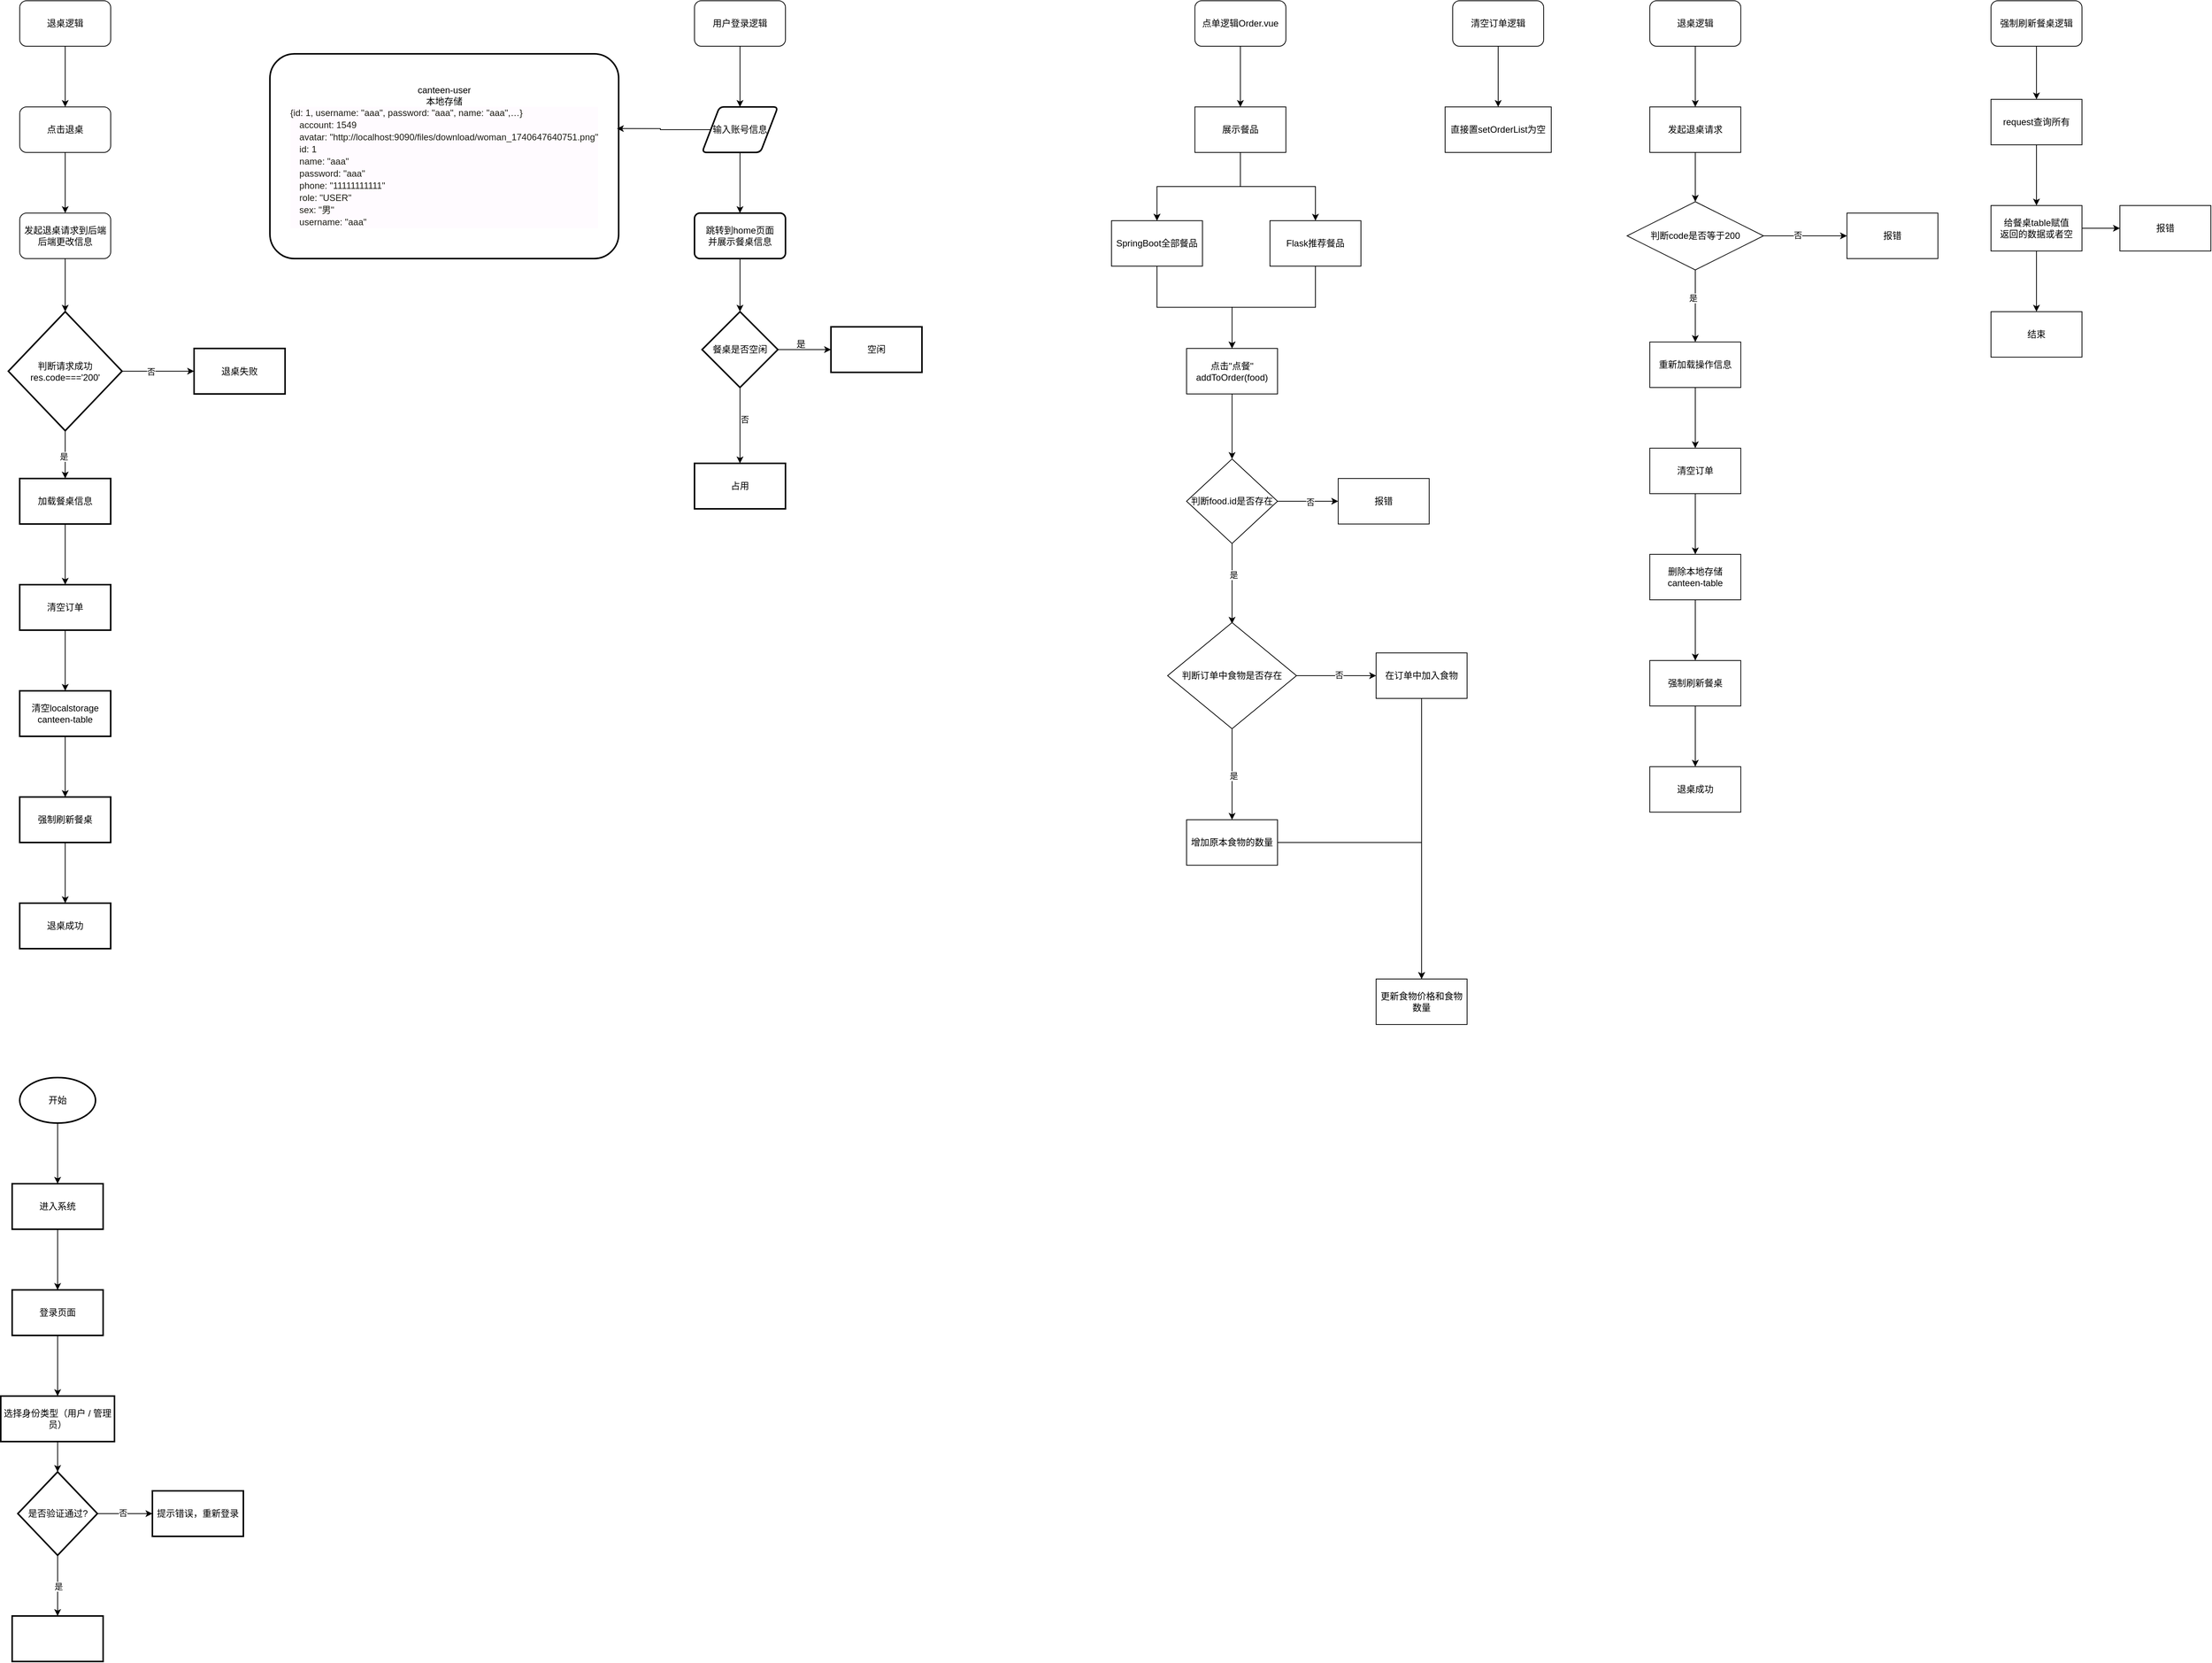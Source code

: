 <mxfile version="26.2.13" pages="9">
  <diagram name="Page-1" id="74e2e168-ea6b-b213-b513-2b3c1d86103e">
    <mxGraphModel dx="2561" dy="652" grid="1" gridSize="10" guides="1" tooltips="1" connect="1" arrows="1" fold="1" page="1" pageScale="1" pageWidth="1100" pageHeight="850" background="none" math="0" shadow="0">
      <root>
        <mxCell id="0" />
        <mxCell id="1" parent="0" />
        <mxCell id="FXvvX26UyNrnhAL5f0EQ-3" value="" style="edgeStyle=orthogonalEdgeStyle;rounded=0;orthogonalLoop=1;jettySize=auto;html=1;" parent="1" source="FXvvX26UyNrnhAL5f0EQ-1" edge="1">
          <mxGeometry relative="1" as="geometry">
            <mxPoint x="980" y="270" as="targetPoint" />
          </mxGeometry>
        </mxCell>
        <mxCell id="FXvvX26UyNrnhAL5f0EQ-1" value="点单逻辑Order.vue" style="rounded=1;whiteSpace=wrap;html=1;" parent="1" vertex="1">
          <mxGeometry x="920" y="130" width="120" height="60" as="geometry" />
        </mxCell>
        <mxCell id="YKNv07Idld9gK1rEMbDj-2" value="" style="edgeStyle=orthogonalEdgeStyle;rounded=0;orthogonalLoop=1;jettySize=auto;html=1;" parent="1" source="FXvvX26UyNrnhAL5f0EQ-4" target="YKNv07Idld9gK1rEMbDj-1" edge="1">
          <mxGeometry relative="1" as="geometry" />
        </mxCell>
        <mxCell id="YKNv07Idld9gK1rEMbDj-3" value="" style="edgeStyle=orthogonalEdgeStyle;rounded=0;orthogonalLoop=1;jettySize=auto;html=1;" parent="1" source="FXvvX26UyNrnhAL5f0EQ-4" target="YKNv07Idld9gK1rEMbDj-1" edge="1">
          <mxGeometry relative="1" as="geometry" />
        </mxCell>
        <mxCell id="YKNv07Idld9gK1rEMbDj-5" value="" style="edgeStyle=orthogonalEdgeStyle;rounded=0;orthogonalLoop=1;jettySize=auto;html=1;" parent="1" source="FXvvX26UyNrnhAL5f0EQ-4" target="YKNv07Idld9gK1rEMbDj-4" edge="1">
          <mxGeometry relative="1" as="geometry" />
        </mxCell>
        <mxCell id="FXvvX26UyNrnhAL5f0EQ-4" value="展示餐品" style="rounded=0;whiteSpace=wrap;html=1;" parent="1" vertex="1">
          <mxGeometry x="920" y="270" width="120" height="60" as="geometry" />
        </mxCell>
        <mxCell id="FXvvX26UyNrnhAL5f0EQ-9" value="" style="edgeStyle=orthogonalEdgeStyle;rounded=0;orthogonalLoop=1;jettySize=auto;html=1;entryX=0.5;entryY=0;entryDx=0;entryDy=0;" parent="1" source="FXvvX26UyNrnhAL5f0EQ-5" target="FXvvX26UyNrnhAL5f0EQ-10" edge="1">
          <mxGeometry relative="1" as="geometry">
            <mxPoint x="160" y="270" as="targetPoint" />
          </mxGeometry>
        </mxCell>
        <mxCell id="FXvvX26UyNrnhAL5f0EQ-5" value="用户登录逻辑" style="rounded=1;whiteSpace=wrap;html=1;" parent="1" vertex="1">
          <mxGeometry x="260" y="130" width="120" height="60" as="geometry" />
        </mxCell>
        <mxCell id="FXvvX26UyNrnhAL5f0EQ-18" value="" style="edgeStyle=orthogonalEdgeStyle;rounded=0;orthogonalLoop=1;jettySize=auto;html=1;" parent="1" source="FXvvX26UyNrnhAL5f0EQ-10" target="FXvvX26UyNrnhAL5f0EQ-17" edge="1">
          <mxGeometry relative="1" as="geometry" />
        </mxCell>
        <mxCell id="FXvvX26UyNrnhAL5f0EQ-10" value="输入账号信息" style="shape=parallelogram;html=1;strokeWidth=2;perimeter=parallelogramPerimeter;whiteSpace=wrap;rounded=1;arcSize=12;size=0.23;" parent="1" vertex="1">
          <mxGeometry x="270" y="270" width="100" height="60" as="geometry" />
        </mxCell>
        <mxCell id="FXvvX26UyNrnhAL5f0EQ-11" value="&lt;div&gt;canteen-user&lt;/div&gt;本地存储&lt;div&gt;&lt;ol style=&quot;box-sizing: border-box; min-width: 0px; min-height: 0px; font-family: var(--source-code-font-family); white-space-collapse: preserve; padding: 0px; margin: 0px; z-index: 0; position: relative; color: rgb(28, 28, 20); display: flex; flex-direction: column; list-style-type: none; text-align: start; background-color: rgb(255, 251, 255);&quot; tabindex=&quot;-1&quot; role=&quot;tree&quot; class=&quot;tree-outline hide-selection-when-blurred source-code object-properties-section&quot;&gt;&lt;li style=&quot;box-sizing: border-box; min-width: 0px; min-height: 16px; display: flex; flex-direction: row; text-overflow: ellipsis; white-space: nowrap; position: relative; align-items: center; user-select: text;&quot; aria-expanded=&quot;true&quot; class=&quot;parent object-properties-section-root-element expanded&quot; role=&quot;treeitem&quot; title=&quot;&quot;&gt;&lt;span style=&quot;box-sizing: border-box; min-width: 0px; min-height: 0px;&quot; tabindex=&quot;-1&quot;&gt;{id: 1, username: &quot;aaa&quot;, password: &quot;aaa&quot;, name: &quot;aaa&quot;,…}&lt;/span&gt;&lt;/li&gt;&lt;ol style=&quot;box-sizing: border-box; min-width: 0px; min-height: 0px; list-style-type: none; padding-left: 12px;&quot; role=&quot;group&quot; class=&quot;children expanded&quot;&gt;&lt;li style=&quot;box-sizing: border-box; min-width: 0px; min-height: 16px; text-overflow: ellipsis; white-space: nowrap; position: relative; display: flex; align-items: center; user-select: text;&quot; data-object-property-name-for-test=&quot;account&quot; role=&quot;treeitem&quot;&gt;&lt;span style=&quot;box-sizing: border-box; min-width: 0px; min-height: 0px; overflow: hidden; line-height: 16px; display: flex;&quot; class=&quot;name-and-value&quot;&gt;&lt;span style=&quot;box-sizing: border-box; min-width: 0px; min-height: 0px; color: var(--sys-color-token-tag); flex-shrink: 0;&quot; title=&quot;account&quot; class=&quot;name&quot;&gt;account&lt;/span&gt;&lt;span style=&quot;box-sizing: border-box; min-width: 0px; min-height: 0px; white-space-collapse: preserve; flex-shrink: 0;&quot; class=&quot;separator&quot;&gt;: &lt;/span&gt;&lt;span style=&quot;box-sizing: border-box; min-width: 0px; min-height: 0px; color: var(--sys-color-token-attribute-value);&quot; title=&quot;1549&quot; class=&quot;object-value-number value&quot;&gt;1549&lt;/span&gt;&lt;/span&gt;&lt;/li&gt;&lt;li style=&quot;box-sizing: border-box; min-width: 0px; min-height: 16px; text-overflow: ellipsis; white-space: nowrap; position: relative; display: flex; align-items: center; user-select: text;&quot; data-object-property-name-for-test=&quot;avatar&quot; role=&quot;treeitem&quot;&gt;&lt;div style=&quot;box-sizing: border-box; min-width: 0px; min-height: 0px; position: absolute; inset: 0px; z-index: -1; margin-left: -10000px; background-color: var(--sys-color-state-hover-on-subtle);&quot; class=&quot;selection fill&quot;&gt;&lt;/div&gt;&lt;span style=&quot;box-sizing: border-box; min-width: 0px; min-height: 0px; overflow: hidden; line-height: 16px; display: flex;&quot; class=&quot;name-and-value&quot;&gt;&lt;span style=&quot;box-sizing: border-box; min-width: 0px; min-height: 0px; color: var(--sys-color-token-tag); flex-shrink: 0;&quot; title=&quot;avatar&quot; class=&quot;name&quot;&gt;avatar&lt;/span&gt;&lt;span style=&quot;box-sizing: border-box; min-width: 0px; min-height: 0px; white-space-collapse: preserve; flex-shrink: 0;&quot; class=&quot;separator&quot;&gt;: &lt;/span&gt;&lt;span style=&quot;box-sizing: border-box; min-width: 0px; min-height: 0px; white-space-collapse: preserve; unicode-bidi: -webkit-isolate; color: var(--sys-color-token-property-special);&quot; title=&quot;http://localhost:9090/files/download/woman_1740647640751.png&quot; class=&quot;object-value-string value&quot;&gt;&quot;http://localhost:9090/files/download/woman_1740647640751.png&quot;&lt;/span&gt;&lt;/span&gt;&lt;/li&gt;&lt;li style=&quot;box-sizing: border-box; min-width: 0px; min-height: 16px; text-overflow: ellipsis; white-space: nowrap; position: relative; display: flex; align-items: center; user-select: text;&quot; data-object-property-name-for-test=&quot;id&quot; role=&quot;treeitem&quot;&gt;&lt;span style=&quot;box-sizing: border-box; min-width: 0px; min-height: 0px; overflow: hidden; line-height: 16px; display: flex;&quot; class=&quot;name-and-value&quot;&gt;&lt;span style=&quot;box-sizing: border-box; min-width: 0px; min-height: 0px; color: var(--sys-color-token-tag); flex-shrink: 0;&quot; title=&quot;id&quot; class=&quot;name&quot;&gt;id&lt;/span&gt;&lt;span style=&quot;box-sizing: border-box; min-width: 0px; min-height: 0px; white-space-collapse: preserve; flex-shrink: 0;&quot; class=&quot;separator&quot;&gt;: &lt;/span&gt;&lt;span style=&quot;box-sizing: border-box; min-width: 0px; min-height: 0px; color: var(--sys-color-token-attribute-value);&quot; title=&quot;1&quot; class=&quot;object-value-number value&quot;&gt;1&lt;/span&gt;&lt;/span&gt;&lt;/li&gt;&lt;li style=&quot;box-sizing: border-box; min-width: 0px; min-height: 16px; text-overflow: ellipsis; white-space: nowrap; position: relative; display: flex; align-items: center; user-select: text;&quot; class=&quot;&quot; data-object-property-name-for-test=&quot;name&quot; role=&quot;treeitem&quot;&gt;&lt;span style=&quot;box-sizing: border-box; min-width: 0px; min-height: 0px; overflow: hidden; line-height: 16px; display: flex;&quot; class=&quot;name-and-value&quot;&gt;&lt;span style=&quot;box-sizing: border-box; min-width: 0px; min-height: 0px; color: var(--sys-color-token-tag); flex-shrink: 0;&quot; title=&quot;name&quot; class=&quot;name&quot;&gt;name&lt;/span&gt;&lt;span style=&quot;box-sizing: border-box; min-width: 0px; min-height: 0px; white-space-collapse: preserve; flex-shrink: 0;&quot; class=&quot;separator&quot;&gt;: &lt;/span&gt;&lt;span style=&quot;box-sizing: border-box; min-width: 0px; min-height: 0px; white-space-collapse: preserve; unicode-bidi: -webkit-isolate; color: var(--sys-color-token-property-special);&quot; title=&quot;aaa&quot; class=&quot;object-value-string value&quot;&gt;&quot;aaa&quot;&lt;/span&gt;&lt;/span&gt;&lt;/li&gt;&lt;li style=&quot;box-sizing: border-box; min-width: 0px; min-height: 16px; text-overflow: ellipsis; white-space: nowrap; position: relative; display: flex; align-items: center; user-select: text;&quot; data-object-property-name-for-test=&quot;password&quot; role=&quot;treeitem&quot;&gt;&lt;span style=&quot;box-sizing: border-box; min-width: 0px; min-height: 0px; overflow: hidden; line-height: 16px; display: flex;&quot; class=&quot;name-and-value&quot;&gt;&lt;span style=&quot;box-sizing: border-box; min-width: 0px; min-height: 0px; color: var(--sys-color-token-tag); flex-shrink: 0;&quot; title=&quot;password&quot; class=&quot;name&quot;&gt;password&lt;/span&gt;&lt;span style=&quot;box-sizing: border-box; min-width: 0px; min-height: 0px; white-space-collapse: preserve; flex-shrink: 0;&quot; class=&quot;separator&quot;&gt;: &lt;/span&gt;&lt;span style=&quot;box-sizing: border-box; min-width: 0px; min-height: 0px; white-space-collapse: preserve; unicode-bidi: -webkit-isolate; color: var(--sys-color-token-property-special);&quot; title=&quot;aaa&quot; class=&quot;object-value-string value&quot;&gt;&quot;aaa&quot;&lt;/span&gt;&lt;/span&gt;&lt;/li&gt;&lt;li style=&quot;box-sizing: border-box; min-width: 0px; min-height: 16px; text-overflow: ellipsis; white-space: nowrap; position: relative; display: flex; align-items: center; user-select: text;&quot; data-object-property-name-for-test=&quot;phone&quot; role=&quot;treeitem&quot;&gt;&lt;span style=&quot;box-sizing: border-box; min-width: 0px; min-height: 0px; overflow: hidden; line-height: 16px; display: flex;&quot; class=&quot;name-and-value&quot;&gt;&lt;span style=&quot;box-sizing: border-box; min-width: 0px; min-height: 0px; color: var(--sys-color-token-tag); flex-shrink: 0;&quot; title=&quot;phone&quot; class=&quot;name&quot;&gt;phone&lt;/span&gt;&lt;span style=&quot;box-sizing: border-box; min-width: 0px; min-height: 0px; white-space-collapse: preserve; flex-shrink: 0;&quot; class=&quot;separator&quot;&gt;: &lt;/span&gt;&lt;span style=&quot;box-sizing: border-box; min-width: 0px; min-height: 0px; white-space-collapse: preserve; unicode-bidi: -webkit-isolate; color: var(--sys-color-token-property-special);&quot; title=&quot;11111111111&quot; class=&quot;object-value-string value&quot;&gt;&quot;11111111111&quot;&lt;/span&gt;&lt;/span&gt;&lt;/li&gt;&lt;li style=&quot;box-sizing: border-box; min-width: 0px; min-height: 16px; text-overflow: ellipsis; white-space: nowrap; position: relative; display: flex; align-items: center; user-select: text;&quot; data-object-property-name-for-test=&quot;role&quot; role=&quot;treeitem&quot;&gt;&lt;span style=&quot;box-sizing: border-box; min-width: 0px; min-height: 0px; overflow: hidden; line-height: 16px; display: flex;&quot; class=&quot;name-and-value&quot;&gt;&lt;span style=&quot;box-sizing: border-box; min-width: 0px; min-height: 0px; color: var(--sys-color-token-tag); flex-shrink: 0;&quot; title=&quot;role&quot; class=&quot;name&quot;&gt;role&lt;/span&gt;&lt;span style=&quot;box-sizing: border-box; min-width: 0px; min-height: 0px; white-space-collapse: preserve; flex-shrink: 0;&quot; class=&quot;separator&quot;&gt;: &lt;/span&gt;&lt;span style=&quot;box-sizing: border-box; min-width: 0px; min-height: 0px; white-space-collapse: preserve; unicode-bidi: -webkit-isolate; color: var(--sys-color-token-property-special);&quot; title=&quot;USER&quot; class=&quot;object-value-string value&quot;&gt;&quot;USER&quot;&lt;/span&gt;&lt;/span&gt;&lt;/li&gt;&lt;li style=&quot;box-sizing: border-box; min-width: 0px; min-height: 16px; text-overflow: ellipsis; white-space: nowrap; position: relative; display: flex; align-items: center; user-select: text;&quot; data-object-property-name-for-test=&quot;sex&quot; role=&quot;treeitem&quot;&gt;&lt;span style=&quot;box-sizing: border-box; min-width: 0px; min-height: 0px; overflow: hidden; line-height: 16px; display: flex;&quot; class=&quot;name-and-value&quot;&gt;&lt;span style=&quot;box-sizing: border-box; min-width: 0px; min-height: 0px; color: var(--sys-color-token-tag); flex-shrink: 0;&quot; title=&quot;sex&quot; class=&quot;name&quot;&gt;sex&lt;/span&gt;&lt;span style=&quot;box-sizing: border-box; min-width: 0px; min-height: 0px; white-space-collapse: preserve; flex-shrink: 0;&quot; class=&quot;separator&quot;&gt;: &lt;/span&gt;&lt;span style=&quot;box-sizing: border-box; min-width: 0px; min-height: 0px; white-space-collapse: preserve; unicode-bidi: -webkit-isolate; color: var(--sys-color-token-property-special);&quot; title=&quot;男&quot; class=&quot;object-value-string value&quot;&gt;&quot;男&quot;&lt;/span&gt;&lt;/span&gt;&lt;/li&gt;&lt;li style=&quot;box-sizing: border-box; min-width: 0px; min-height: 16px; outline-width: 0px; text-overflow: ellipsis; white-space: nowrap; position: relative; display: flex; align-items: center; user-select: text;&quot; aria-selected=&quot;true&quot; class=&quot;selected&quot; tabindex=&quot;0&quot; data-object-property-name-for-test=&quot;username&quot; role=&quot;treeitem&quot;&gt;&lt;span style=&quot;box-sizing: border-box; min-width: 0px; min-height: 0px; overflow: hidden; line-height: 16px; display: flex;&quot; class=&quot;name-and-value&quot;&gt;&lt;span style=&quot;box-sizing: border-box; min-width: 0px; min-height: 0px; color: var(--sys-color-token-tag); flex-shrink: 0;&quot; title=&quot;username&quot; class=&quot;name&quot;&gt;username&lt;/span&gt;&lt;span style=&quot;box-sizing: border-box; min-width: 0px; min-height: 0px; white-space-collapse: preserve; flex-shrink: 0;&quot; class=&quot;separator&quot;&gt;: &lt;/span&gt;&lt;span style=&quot;box-sizing: border-box; min-width: 0px; min-height: 0px; white-space-collapse: preserve; unicode-bidi: -webkit-isolate; color: var(--sys-color-token-property-special);&quot; title=&quot;aaa&quot; class=&quot;object-value-string value&quot;&gt;&quot;aaa&quot;&lt;/span&gt;&lt;/span&gt;&lt;/li&gt;&lt;/ol&gt;&lt;/ol&gt;&lt;/div&gt;" style="whiteSpace=wrap;html=1;strokeWidth=2;rounded=1;arcSize=12;" parent="1" vertex="1">
          <mxGeometry x="-300" y="200" width="460" height="270" as="geometry" />
        </mxCell>
        <mxCell id="FXvvX26UyNrnhAL5f0EQ-15" style="edgeStyle=orthogonalEdgeStyle;rounded=0;orthogonalLoop=1;jettySize=auto;html=1;exitX=0;exitY=0.5;exitDx=0;exitDy=0;entryX=0.995;entryY=0.365;entryDx=0;entryDy=0;entryPerimeter=0;" parent="1" source="FXvvX26UyNrnhAL5f0EQ-10" target="FXvvX26UyNrnhAL5f0EQ-11" edge="1">
          <mxGeometry relative="1" as="geometry" />
        </mxCell>
        <mxCell id="FXvvX26UyNrnhAL5f0EQ-17" value="跳转到home页面&lt;div&gt;并展示餐桌信息&lt;/div&gt;" style="whiteSpace=wrap;html=1;strokeWidth=2;rounded=1;arcSize=12;" parent="1" vertex="1">
          <mxGeometry x="260" y="410" width="120" height="60" as="geometry" />
        </mxCell>
        <mxCell id="FXvvX26UyNrnhAL5f0EQ-22" value="" style="edgeStyle=orthogonalEdgeStyle;rounded=0;orthogonalLoop=1;jettySize=auto;html=1;" parent="1" source="FXvvX26UyNrnhAL5f0EQ-19" target="FXvvX26UyNrnhAL5f0EQ-21" edge="1">
          <mxGeometry relative="1" as="geometry" />
        </mxCell>
        <mxCell id="FXvvX26UyNrnhAL5f0EQ-24" value="" style="edgeStyle=orthogonalEdgeStyle;rounded=0;orthogonalLoop=1;jettySize=auto;html=1;" parent="1" source="FXvvX26UyNrnhAL5f0EQ-19" target="FXvvX26UyNrnhAL5f0EQ-23" edge="1">
          <mxGeometry relative="1" as="geometry" />
        </mxCell>
        <mxCell id="FXvvX26UyNrnhAL5f0EQ-26" value="否" style="edgeLabel;html=1;align=center;verticalAlign=middle;resizable=0;points=[];" parent="FXvvX26UyNrnhAL5f0EQ-24" vertex="1" connectable="0">
          <mxGeometry x="-0.16" y="6" relative="1" as="geometry">
            <mxPoint as="offset" />
          </mxGeometry>
        </mxCell>
        <mxCell id="FXvvX26UyNrnhAL5f0EQ-19" value="餐桌是否空闲" style="strokeWidth=2;html=1;shape=mxgraph.flowchart.decision;whiteSpace=wrap;" parent="1" vertex="1">
          <mxGeometry x="270" y="540" width="100" height="100" as="geometry" />
        </mxCell>
        <mxCell id="FXvvX26UyNrnhAL5f0EQ-20" style="edgeStyle=orthogonalEdgeStyle;rounded=0;orthogonalLoop=1;jettySize=auto;html=1;exitX=0.5;exitY=1;exitDx=0;exitDy=0;entryX=0.5;entryY=0;entryDx=0;entryDy=0;entryPerimeter=0;" parent="1" source="FXvvX26UyNrnhAL5f0EQ-17" target="FXvvX26UyNrnhAL5f0EQ-19" edge="1">
          <mxGeometry relative="1" as="geometry" />
        </mxCell>
        <mxCell id="FXvvX26UyNrnhAL5f0EQ-21" value="空闲" style="whiteSpace=wrap;html=1;strokeWidth=2;" parent="1" vertex="1">
          <mxGeometry x="440" y="560" width="120" height="60" as="geometry" />
        </mxCell>
        <mxCell id="FXvvX26UyNrnhAL5f0EQ-23" value="占用" style="whiteSpace=wrap;html=1;strokeWidth=2;" parent="1" vertex="1">
          <mxGeometry x="260" y="740" width="120" height="60" as="geometry" />
        </mxCell>
        <mxCell id="FXvvX26UyNrnhAL5f0EQ-25" value="是" style="text;html=1;align=center;verticalAlign=middle;resizable=0;points=[];autosize=1;strokeColor=none;fillColor=none;" parent="1" vertex="1">
          <mxGeometry x="380" y="568" width="40" height="30" as="geometry" />
        </mxCell>
        <mxCell id="FXvvX26UyNrnhAL5f0EQ-29" value="" style="edgeStyle=orthogonalEdgeStyle;rounded=0;orthogonalLoop=1;jettySize=auto;html=1;" parent="1" source="FXvvX26UyNrnhAL5f0EQ-27" target="FXvvX26UyNrnhAL5f0EQ-28" edge="1">
          <mxGeometry relative="1" as="geometry" />
        </mxCell>
        <mxCell id="FXvvX26UyNrnhAL5f0EQ-27" value="退桌逻辑" style="rounded=1;whiteSpace=wrap;html=1;" parent="1" vertex="1">
          <mxGeometry x="-630" y="130" width="120" height="60" as="geometry" />
        </mxCell>
        <mxCell id="FXvvX26UyNrnhAL5f0EQ-31" value="" style="edgeStyle=orthogonalEdgeStyle;rounded=0;orthogonalLoop=1;jettySize=auto;html=1;" parent="1" source="FXvvX26UyNrnhAL5f0EQ-28" target="FXvvX26UyNrnhAL5f0EQ-30" edge="1">
          <mxGeometry relative="1" as="geometry" />
        </mxCell>
        <mxCell id="FXvvX26UyNrnhAL5f0EQ-28" value="点击退桌" style="whiteSpace=wrap;html=1;rounded=1;" parent="1" vertex="1">
          <mxGeometry x="-630" y="270" width="120" height="60" as="geometry" />
        </mxCell>
        <mxCell id="FXvvX26UyNrnhAL5f0EQ-30" value="发起退桌请求到后端&lt;div&gt;后端更改信息&lt;/div&gt;" style="whiteSpace=wrap;html=1;rounded=1;" parent="1" vertex="1">
          <mxGeometry x="-630" y="410" width="120" height="60" as="geometry" />
        </mxCell>
        <mxCell id="FXvvX26UyNrnhAL5f0EQ-35" value="" style="edgeStyle=orthogonalEdgeStyle;rounded=0;orthogonalLoop=1;jettySize=auto;html=1;" parent="1" source="FXvvX26UyNrnhAL5f0EQ-32" target="FXvvX26UyNrnhAL5f0EQ-34" edge="1">
          <mxGeometry relative="1" as="geometry" />
        </mxCell>
        <mxCell id="FXvvX26UyNrnhAL5f0EQ-38" value="否" style="edgeLabel;html=1;align=center;verticalAlign=middle;resizable=0;points=[];" parent="FXvvX26UyNrnhAL5f0EQ-35" vertex="1" connectable="0">
          <mxGeometry x="-0.207" y="1" relative="1" as="geometry">
            <mxPoint y="1" as="offset" />
          </mxGeometry>
        </mxCell>
        <mxCell id="FXvvX26UyNrnhAL5f0EQ-37" value="" style="edgeStyle=orthogonalEdgeStyle;rounded=0;orthogonalLoop=1;jettySize=auto;html=1;" parent="1" source="FXvvX26UyNrnhAL5f0EQ-32" target="FXvvX26UyNrnhAL5f0EQ-36" edge="1">
          <mxGeometry relative="1" as="geometry" />
        </mxCell>
        <mxCell id="FXvvX26UyNrnhAL5f0EQ-39" value="是" style="edgeLabel;html=1;align=center;verticalAlign=middle;resizable=0;points=[];" parent="FXvvX26UyNrnhAL5f0EQ-37" vertex="1" connectable="0">
          <mxGeometry x="0.058" y="-2" relative="1" as="geometry">
            <mxPoint as="offset" />
          </mxGeometry>
        </mxCell>
        <mxCell id="FXvvX26UyNrnhAL5f0EQ-32" value="&lt;div&gt;判断请求成功&lt;/div&gt;res.code===&#39;200&#39;" style="strokeWidth=2;html=1;shape=mxgraph.flowchart.decision;whiteSpace=wrap;" parent="1" vertex="1">
          <mxGeometry x="-645" y="540" width="150" height="157" as="geometry" />
        </mxCell>
        <mxCell id="FXvvX26UyNrnhAL5f0EQ-33" style="edgeStyle=orthogonalEdgeStyle;rounded=0;orthogonalLoop=1;jettySize=auto;html=1;exitX=0.5;exitY=1;exitDx=0;exitDy=0;entryX=0.5;entryY=0;entryDx=0;entryDy=0;entryPerimeter=0;" parent="1" source="FXvvX26UyNrnhAL5f0EQ-30" target="FXvvX26UyNrnhAL5f0EQ-32" edge="1">
          <mxGeometry relative="1" as="geometry" />
        </mxCell>
        <mxCell id="FXvvX26UyNrnhAL5f0EQ-34" value="退桌失败" style="whiteSpace=wrap;html=1;strokeWidth=2;" parent="1" vertex="1">
          <mxGeometry x="-400" y="588.5" width="120" height="60" as="geometry" />
        </mxCell>
        <mxCell id="FXvvX26UyNrnhAL5f0EQ-41" value="" style="edgeStyle=orthogonalEdgeStyle;rounded=0;orthogonalLoop=1;jettySize=auto;html=1;" parent="1" source="FXvvX26UyNrnhAL5f0EQ-36" target="FXvvX26UyNrnhAL5f0EQ-40" edge="1">
          <mxGeometry relative="1" as="geometry" />
        </mxCell>
        <mxCell id="FXvvX26UyNrnhAL5f0EQ-36" value="加载餐桌信息" style="whiteSpace=wrap;html=1;strokeWidth=2;" parent="1" vertex="1">
          <mxGeometry x="-630" y="760" width="120" height="60" as="geometry" />
        </mxCell>
        <mxCell id="FXvvX26UyNrnhAL5f0EQ-43" value="" style="edgeStyle=orthogonalEdgeStyle;rounded=0;orthogonalLoop=1;jettySize=auto;html=1;" parent="1" source="FXvvX26UyNrnhAL5f0EQ-40" target="FXvvX26UyNrnhAL5f0EQ-42" edge="1">
          <mxGeometry relative="1" as="geometry" />
        </mxCell>
        <mxCell id="FXvvX26UyNrnhAL5f0EQ-40" value="清空订单" style="whiteSpace=wrap;html=1;strokeWidth=2;" parent="1" vertex="1">
          <mxGeometry x="-630" y="900" width="120" height="60" as="geometry" />
        </mxCell>
        <mxCell id="FXvvX26UyNrnhAL5f0EQ-45" value="" style="edgeStyle=orthogonalEdgeStyle;rounded=0;orthogonalLoop=1;jettySize=auto;html=1;" parent="1" source="FXvvX26UyNrnhAL5f0EQ-42" target="FXvvX26UyNrnhAL5f0EQ-44" edge="1">
          <mxGeometry relative="1" as="geometry" />
        </mxCell>
        <mxCell id="FXvvX26UyNrnhAL5f0EQ-42" value="清空localstorage canteen-table" style="whiteSpace=wrap;html=1;strokeWidth=2;" parent="1" vertex="1">
          <mxGeometry x="-630" y="1040" width="120" height="60" as="geometry" />
        </mxCell>
        <mxCell id="FXvvX26UyNrnhAL5f0EQ-47" value="" style="edgeStyle=orthogonalEdgeStyle;rounded=0;orthogonalLoop=1;jettySize=auto;html=1;" parent="1" source="FXvvX26UyNrnhAL5f0EQ-44" target="FXvvX26UyNrnhAL5f0EQ-46" edge="1">
          <mxGeometry relative="1" as="geometry" />
        </mxCell>
        <mxCell id="FXvvX26UyNrnhAL5f0EQ-44" value="强制刷新餐桌" style="whiteSpace=wrap;html=1;strokeWidth=2;" parent="1" vertex="1">
          <mxGeometry x="-630" y="1180" width="120" height="60" as="geometry" />
        </mxCell>
        <mxCell id="FXvvX26UyNrnhAL5f0EQ-46" value="退桌成功" style="whiteSpace=wrap;html=1;strokeWidth=2;" parent="1" vertex="1">
          <mxGeometry x="-630" y="1320" width="120" height="60" as="geometry" />
        </mxCell>
        <mxCell id="YKNv07Idld9gK1rEMbDj-8" value="" style="edgeStyle=orthogonalEdgeStyle;rounded=0;orthogonalLoop=1;jettySize=auto;html=1;" parent="1" source="YKNv07Idld9gK1rEMbDj-1" target="YKNv07Idld9gK1rEMbDj-7" edge="1">
          <mxGeometry relative="1" as="geometry" />
        </mxCell>
        <mxCell id="YKNv07Idld9gK1rEMbDj-1" value="SpringBoot全部餐品" style="whiteSpace=wrap;html=1;rounded=0;" parent="1" vertex="1">
          <mxGeometry x="810" y="420" width="120" height="60" as="geometry" />
        </mxCell>
        <mxCell id="YKNv07Idld9gK1rEMbDj-10" style="edgeStyle=orthogonalEdgeStyle;rounded=0;orthogonalLoop=1;jettySize=auto;html=1;exitX=0.5;exitY=1;exitDx=0;exitDy=0;entryX=0.5;entryY=0;entryDx=0;entryDy=0;" parent="1" source="YKNv07Idld9gK1rEMbDj-4" target="YKNv07Idld9gK1rEMbDj-7" edge="1">
          <mxGeometry relative="1" as="geometry" />
        </mxCell>
        <mxCell id="YKNv07Idld9gK1rEMbDj-4" value="Flask推荐餐品" style="whiteSpace=wrap;html=1;rounded=0;" parent="1" vertex="1">
          <mxGeometry x="1019" y="420" width="120" height="60" as="geometry" />
        </mxCell>
        <mxCell id="YKNv07Idld9gK1rEMbDj-12" value="" style="edgeStyle=orthogonalEdgeStyle;rounded=0;orthogonalLoop=1;jettySize=auto;html=1;" parent="1" source="YKNv07Idld9gK1rEMbDj-7" target="YKNv07Idld9gK1rEMbDj-11" edge="1">
          <mxGeometry relative="1" as="geometry" />
        </mxCell>
        <mxCell id="YKNv07Idld9gK1rEMbDj-7" value="点击&quot;点餐&quot;&lt;div&gt;addToOrder(food)&lt;/div&gt;" style="whiteSpace=wrap;html=1;rounded=0;" parent="1" vertex="1">
          <mxGeometry x="909" y="588.5" width="120" height="60" as="geometry" />
        </mxCell>
        <mxCell id="YKNv07Idld9gK1rEMbDj-14" value="" style="edgeStyle=orthogonalEdgeStyle;rounded=0;orthogonalLoop=1;jettySize=auto;html=1;" parent="1" source="YKNv07Idld9gK1rEMbDj-11" edge="1">
          <mxGeometry relative="1" as="geometry">
            <mxPoint x="969" y="951.5" as="targetPoint" />
          </mxGeometry>
        </mxCell>
        <mxCell id="YKNv07Idld9gK1rEMbDj-15" value="是" style="edgeLabel;html=1;align=center;verticalAlign=middle;resizable=0;points=[];" parent="YKNv07Idld9gK1rEMbDj-14" vertex="1" connectable="0">
          <mxGeometry x="-0.226" y="2" relative="1" as="geometry">
            <mxPoint as="offset" />
          </mxGeometry>
        </mxCell>
        <mxCell id="YKNv07Idld9gK1rEMbDj-17" value="" style="edgeStyle=orthogonalEdgeStyle;rounded=0;orthogonalLoop=1;jettySize=auto;html=1;" parent="1" source="YKNv07Idld9gK1rEMbDj-11" target="YKNv07Idld9gK1rEMbDj-16" edge="1">
          <mxGeometry relative="1" as="geometry" />
        </mxCell>
        <mxCell id="YKNv07Idld9gK1rEMbDj-18" value="否" style="edgeLabel;html=1;align=center;verticalAlign=middle;resizable=0;points=[];" parent="YKNv07Idld9gK1rEMbDj-17" vertex="1" connectable="0">
          <mxGeometry x="0.07" y="-1" relative="1" as="geometry">
            <mxPoint as="offset" />
          </mxGeometry>
        </mxCell>
        <mxCell id="YKNv07Idld9gK1rEMbDj-11" value="判断food.id是否存在" style="rhombus;whiteSpace=wrap;html=1;rounded=0;" parent="1" vertex="1">
          <mxGeometry x="909" y="734.25" width="120" height="111.5" as="geometry" />
        </mxCell>
        <mxCell id="YKNv07Idld9gK1rEMbDj-16" value="报错" style="whiteSpace=wrap;html=1;rounded=0;" parent="1" vertex="1">
          <mxGeometry x="1109" y="760" width="120" height="60" as="geometry" />
        </mxCell>
        <mxCell id="YKNv07Idld9gK1rEMbDj-21" value="" style="edgeStyle=orthogonalEdgeStyle;rounded=0;orthogonalLoop=1;jettySize=auto;html=1;" parent="1" source="YKNv07Idld9gK1rEMbDj-19" target="YKNv07Idld9gK1rEMbDj-20" edge="1">
          <mxGeometry relative="1" as="geometry" />
        </mxCell>
        <mxCell id="YKNv07Idld9gK1rEMbDj-22" value="否" style="edgeLabel;html=1;align=center;verticalAlign=middle;resizable=0;points=[];" parent="YKNv07Idld9gK1rEMbDj-21" vertex="1" connectable="0">
          <mxGeometry x="0.06" y="1" relative="1" as="geometry">
            <mxPoint as="offset" />
          </mxGeometry>
        </mxCell>
        <mxCell id="YKNv07Idld9gK1rEMbDj-24" value="" style="edgeStyle=orthogonalEdgeStyle;rounded=0;orthogonalLoop=1;jettySize=auto;html=1;" parent="1" source="YKNv07Idld9gK1rEMbDj-19" target="YKNv07Idld9gK1rEMbDj-23" edge="1">
          <mxGeometry relative="1" as="geometry" />
        </mxCell>
        <mxCell id="YKNv07Idld9gK1rEMbDj-25" value="是" style="edgeLabel;html=1;align=center;verticalAlign=middle;resizable=0;points=[];" parent="YKNv07Idld9gK1rEMbDj-24" vertex="1" connectable="0">
          <mxGeometry x="0.028" y="2" relative="1" as="geometry">
            <mxPoint as="offset" />
          </mxGeometry>
        </mxCell>
        <mxCell id="YKNv07Idld9gK1rEMbDj-19" value="判断订单中食物是否存在" style="rhombus;whiteSpace=wrap;html=1;" parent="1" vertex="1">
          <mxGeometry x="884" y="950" width="170" height="140" as="geometry" />
        </mxCell>
        <mxCell id="YKNv07Idld9gK1rEMbDj-27" value="" style="edgeStyle=orthogonalEdgeStyle;rounded=0;orthogonalLoop=1;jettySize=auto;html=1;" parent="1" source="YKNv07Idld9gK1rEMbDj-20" target="YKNv07Idld9gK1rEMbDj-26" edge="1">
          <mxGeometry relative="1" as="geometry" />
        </mxCell>
        <mxCell id="YKNv07Idld9gK1rEMbDj-20" value="在订单中加入食物" style="whiteSpace=wrap;html=1;" parent="1" vertex="1">
          <mxGeometry x="1159" y="990" width="120" height="60" as="geometry" />
        </mxCell>
        <mxCell id="YKNv07Idld9gK1rEMbDj-29" style="edgeStyle=orthogonalEdgeStyle;rounded=0;orthogonalLoop=1;jettySize=auto;html=1;entryX=0.5;entryY=0;entryDx=0;entryDy=0;" parent="1" source="YKNv07Idld9gK1rEMbDj-23" target="YKNv07Idld9gK1rEMbDj-26" edge="1">
          <mxGeometry relative="1" as="geometry" />
        </mxCell>
        <mxCell id="YKNv07Idld9gK1rEMbDj-23" value="增加原本食物的数量" style="whiteSpace=wrap;html=1;" parent="1" vertex="1">
          <mxGeometry x="909" y="1210" width="120" height="60" as="geometry" />
        </mxCell>
        <mxCell id="YKNv07Idld9gK1rEMbDj-26" value="更新食物价格和食物数量" style="whiteSpace=wrap;html=1;" parent="1" vertex="1">
          <mxGeometry x="1159" y="1420" width="120" height="60" as="geometry" />
        </mxCell>
        <mxCell id="YKNv07Idld9gK1rEMbDj-32" style="edgeStyle=orthogonalEdgeStyle;rounded=0;orthogonalLoop=1;jettySize=auto;html=1;exitX=0.5;exitY=1;exitDx=0;exitDy=0;entryX=0.5;entryY=0;entryDx=0;entryDy=0;" parent="1" source="YKNv07Idld9gK1rEMbDj-30" target="YKNv07Idld9gK1rEMbDj-31" edge="1">
          <mxGeometry relative="1" as="geometry" />
        </mxCell>
        <mxCell id="YKNv07Idld9gK1rEMbDj-30" value="清空订单逻辑" style="rounded=1;whiteSpace=wrap;html=1;" parent="1" vertex="1">
          <mxGeometry x="1260" y="130" width="120" height="60" as="geometry" />
        </mxCell>
        <mxCell id="YKNv07Idld9gK1rEMbDj-31" value="直接置setOrderList为空" style="rounded=0;whiteSpace=wrap;html=1;" parent="1" vertex="1">
          <mxGeometry x="1250" y="270" width="140" height="60" as="geometry" />
        </mxCell>
        <mxCell id="YKNv07Idld9gK1rEMbDj-35" style="edgeStyle=orthogonalEdgeStyle;rounded=0;orthogonalLoop=1;jettySize=auto;html=1;exitX=0.5;exitY=1;exitDx=0;exitDy=0;entryX=0.5;entryY=0;entryDx=0;entryDy=0;" parent="1" source="YKNv07Idld9gK1rEMbDj-33" target="YKNv07Idld9gK1rEMbDj-34" edge="1">
          <mxGeometry relative="1" as="geometry" />
        </mxCell>
        <mxCell id="YKNv07Idld9gK1rEMbDj-33" value="退桌逻辑" style="rounded=1;whiteSpace=wrap;html=1;" parent="1" vertex="1">
          <mxGeometry x="1520" y="130" width="120" height="60" as="geometry" />
        </mxCell>
        <mxCell id="YKNv07Idld9gK1rEMbDj-38" style="edgeStyle=orthogonalEdgeStyle;rounded=0;orthogonalLoop=1;jettySize=auto;html=1;exitX=0.5;exitY=1;exitDx=0;exitDy=0;entryX=0.5;entryY=0;entryDx=0;entryDy=0;" parent="1" source="YKNv07Idld9gK1rEMbDj-34" target="YKNv07Idld9gK1rEMbDj-36" edge="1">
          <mxGeometry relative="1" as="geometry" />
        </mxCell>
        <mxCell id="YKNv07Idld9gK1rEMbDj-34" value="发起退桌请求" style="rounded=0;whiteSpace=wrap;html=1;" parent="1" vertex="1">
          <mxGeometry x="1520" y="270" width="120" height="60" as="geometry" />
        </mxCell>
        <mxCell id="YKNv07Idld9gK1rEMbDj-40" value="" style="edgeStyle=orthogonalEdgeStyle;rounded=0;orthogonalLoop=1;jettySize=auto;html=1;" parent="1" source="YKNv07Idld9gK1rEMbDj-36" target="YKNv07Idld9gK1rEMbDj-39" edge="1">
          <mxGeometry relative="1" as="geometry" />
        </mxCell>
        <mxCell id="YKNv07Idld9gK1rEMbDj-43" value="否" style="edgeLabel;html=1;align=center;verticalAlign=middle;resizable=0;points=[];" parent="YKNv07Idld9gK1rEMbDj-40" vertex="1" connectable="0">
          <mxGeometry x="-0.188" y="1" relative="1" as="geometry">
            <mxPoint as="offset" />
          </mxGeometry>
        </mxCell>
        <mxCell id="YKNv07Idld9gK1rEMbDj-42" value="" style="edgeStyle=orthogonalEdgeStyle;rounded=0;orthogonalLoop=1;jettySize=auto;html=1;" parent="1" source="YKNv07Idld9gK1rEMbDj-36" target="YKNv07Idld9gK1rEMbDj-41" edge="1">
          <mxGeometry relative="1" as="geometry" />
        </mxCell>
        <mxCell id="YKNv07Idld9gK1rEMbDj-44" value="是" style="edgeLabel;html=1;align=center;verticalAlign=middle;resizable=0;points=[];" parent="YKNv07Idld9gK1rEMbDj-42" vertex="1" connectable="0">
          <mxGeometry x="-0.228" y="-3" relative="1" as="geometry">
            <mxPoint as="offset" />
          </mxGeometry>
        </mxCell>
        <mxCell id="YKNv07Idld9gK1rEMbDj-36" value="判断code是否等于200" style="rhombus;whiteSpace=wrap;html=1;" parent="1" vertex="1">
          <mxGeometry x="1490" y="395" width="180" height="90" as="geometry" />
        </mxCell>
        <mxCell id="YKNv07Idld9gK1rEMbDj-39" value="报错" style="whiteSpace=wrap;html=1;" parent="1" vertex="1">
          <mxGeometry x="1780" y="410" width="120" height="60" as="geometry" />
        </mxCell>
        <mxCell id="YKNv07Idld9gK1rEMbDj-46" value="" style="edgeStyle=orthogonalEdgeStyle;rounded=0;orthogonalLoop=1;jettySize=auto;html=1;" parent="1" source="YKNv07Idld9gK1rEMbDj-41" target="YKNv07Idld9gK1rEMbDj-45" edge="1">
          <mxGeometry relative="1" as="geometry" />
        </mxCell>
        <mxCell id="YKNv07Idld9gK1rEMbDj-41" value="重新加载操作信息" style="whiteSpace=wrap;html=1;" parent="1" vertex="1">
          <mxGeometry x="1520" y="580" width="120" height="60" as="geometry" />
        </mxCell>
        <mxCell id="YKNv07Idld9gK1rEMbDj-48" value="" style="edgeStyle=orthogonalEdgeStyle;rounded=0;orthogonalLoop=1;jettySize=auto;html=1;" parent="1" source="YKNv07Idld9gK1rEMbDj-45" target="YKNv07Idld9gK1rEMbDj-47" edge="1">
          <mxGeometry relative="1" as="geometry" />
        </mxCell>
        <mxCell id="YKNv07Idld9gK1rEMbDj-45" value="清空订单" style="whiteSpace=wrap;html=1;" parent="1" vertex="1">
          <mxGeometry x="1520" y="720" width="120" height="60" as="geometry" />
        </mxCell>
        <mxCell id="YKNv07Idld9gK1rEMbDj-50" value="" style="edgeStyle=orthogonalEdgeStyle;rounded=0;orthogonalLoop=1;jettySize=auto;html=1;" parent="1" source="YKNv07Idld9gK1rEMbDj-47" target="YKNv07Idld9gK1rEMbDj-49" edge="1">
          <mxGeometry relative="1" as="geometry" />
        </mxCell>
        <mxCell id="YKNv07Idld9gK1rEMbDj-47" value="删除本地存储canteen-table" style="whiteSpace=wrap;html=1;" parent="1" vertex="1">
          <mxGeometry x="1520" y="860" width="120" height="60" as="geometry" />
        </mxCell>
        <mxCell id="YKNv07Idld9gK1rEMbDj-52" value="" style="edgeStyle=orthogonalEdgeStyle;rounded=0;orthogonalLoop=1;jettySize=auto;html=1;" parent="1" source="YKNv07Idld9gK1rEMbDj-49" target="YKNv07Idld9gK1rEMbDj-51" edge="1">
          <mxGeometry relative="1" as="geometry" />
        </mxCell>
        <mxCell id="YKNv07Idld9gK1rEMbDj-49" value="强制刷新餐桌" style="whiteSpace=wrap;html=1;" parent="1" vertex="1">
          <mxGeometry x="1520" y="1000" width="120" height="60" as="geometry" />
        </mxCell>
        <mxCell id="YKNv07Idld9gK1rEMbDj-51" value="退桌成功" style="whiteSpace=wrap;html=1;" parent="1" vertex="1">
          <mxGeometry x="1520" y="1140" width="120" height="60" as="geometry" />
        </mxCell>
        <mxCell id="YKNv07Idld9gK1rEMbDj-55" style="edgeStyle=orthogonalEdgeStyle;rounded=0;orthogonalLoop=1;jettySize=auto;html=1;exitX=0.5;exitY=1;exitDx=0;exitDy=0;entryX=0.5;entryY=0;entryDx=0;entryDy=0;" parent="1" source="YKNv07Idld9gK1rEMbDj-53" target="YKNv07Idld9gK1rEMbDj-54" edge="1">
          <mxGeometry relative="1" as="geometry" />
        </mxCell>
        <mxCell id="YKNv07Idld9gK1rEMbDj-53" value="强制刷新餐桌逻辑" style="rounded=1;whiteSpace=wrap;html=1;" parent="1" vertex="1">
          <mxGeometry x="1970" y="130" width="120" height="60" as="geometry" />
        </mxCell>
        <mxCell id="YKNv07Idld9gK1rEMbDj-57" value="" style="edgeStyle=orthogonalEdgeStyle;rounded=0;orthogonalLoop=1;jettySize=auto;html=1;" parent="1" source="YKNv07Idld9gK1rEMbDj-54" target="YKNv07Idld9gK1rEMbDj-56" edge="1">
          <mxGeometry relative="1" as="geometry" />
        </mxCell>
        <mxCell id="YKNv07Idld9gK1rEMbDj-54" value="request查询所有" style="rounded=0;whiteSpace=wrap;html=1;" parent="1" vertex="1">
          <mxGeometry x="1970" y="260" width="120" height="60" as="geometry" />
        </mxCell>
        <mxCell id="YKNv07Idld9gK1rEMbDj-59" value="" style="edgeStyle=orthogonalEdgeStyle;rounded=0;orthogonalLoop=1;jettySize=auto;html=1;" parent="1" source="YKNv07Idld9gK1rEMbDj-56" target="YKNv07Idld9gK1rEMbDj-58" edge="1">
          <mxGeometry relative="1" as="geometry" />
        </mxCell>
        <mxCell id="YKNv07Idld9gK1rEMbDj-61" value="" style="edgeStyle=orthogonalEdgeStyle;rounded=0;orthogonalLoop=1;jettySize=auto;html=1;" parent="1" source="YKNv07Idld9gK1rEMbDj-56" target="YKNv07Idld9gK1rEMbDj-60" edge="1">
          <mxGeometry relative="1" as="geometry" />
        </mxCell>
        <mxCell id="YKNv07Idld9gK1rEMbDj-56" value="给餐桌table赋值&lt;div&gt;返回的数据或者空&lt;/div&gt;" style="whiteSpace=wrap;html=1;rounded=0;" parent="1" vertex="1">
          <mxGeometry x="1970" y="400" width="120" height="60" as="geometry" />
        </mxCell>
        <mxCell id="YKNv07Idld9gK1rEMbDj-58" value="结束" style="whiteSpace=wrap;html=1;rounded=0;" parent="1" vertex="1">
          <mxGeometry x="1970" y="540" width="120" height="60" as="geometry" />
        </mxCell>
        <mxCell id="YKNv07Idld9gK1rEMbDj-60" value="报错" style="whiteSpace=wrap;html=1;rounded=0;" parent="1" vertex="1">
          <mxGeometry x="2140" y="400" width="120" height="60" as="geometry" />
        </mxCell>
        <mxCell id="-gMx1dS4Kd6uetVAj_db-3" value="" style="edgeStyle=orthogonalEdgeStyle;rounded=0;orthogonalLoop=1;jettySize=auto;html=1;" edge="1" parent="1" source="-gMx1dS4Kd6uetVAj_db-1" target="-gMx1dS4Kd6uetVAj_db-2">
          <mxGeometry relative="1" as="geometry" />
        </mxCell>
        <mxCell id="-gMx1dS4Kd6uetVAj_db-1" value="开始" style="strokeWidth=2;html=1;shape=mxgraph.flowchart.start_1;whiteSpace=wrap;" vertex="1" parent="1">
          <mxGeometry x="-630" y="1550" width="100" height="60" as="geometry" />
        </mxCell>
        <mxCell id="-gMx1dS4Kd6uetVAj_db-5" value="" style="edgeStyle=orthogonalEdgeStyle;rounded=0;orthogonalLoop=1;jettySize=auto;html=1;" edge="1" parent="1" source="-gMx1dS4Kd6uetVAj_db-2" target="-gMx1dS4Kd6uetVAj_db-4">
          <mxGeometry relative="1" as="geometry" />
        </mxCell>
        <mxCell id="-gMx1dS4Kd6uetVAj_db-2" value="进入系统" style="whiteSpace=wrap;html=1;strokeWidth=2;" vertex="1" parent="1">
          <mxGeometry x="-640" y="1690" width="120" height="60" as="geometry" />
        </mxCell>
        <mxCell id="-gMx1dS4Kd6uetVAj_db-9" value="" style="edgeStyle=orthogonalEdgeStyle;rounded=0;orthogonalLoop=1;jettySize=auto;html=1;" edge="1" parent="1" source="-gMx1dS4Kd6uetVAj_db-4" target="-gMx1dS4Kd6uetVAj_db-8">
          <mxGeometry relative="1" as="geometry" />
        </mxCell>
        <mxCell id="-gMx1dS4Kd6uetVAj_db-4" value="登录页面" style="whiteSpace=wrap;html=1;strokeWidth=2;" vertex="1" parent="1">
          <mxGeometry x="-640" y="1830" width="120" height="60" as="geometry" />
        </mxCell>
        <mxCell id="-gMx1dS4Kd6uetVAj_db-11" value="" style="edgeStyle=orthogonalEdgeStyle;rounded=0;orthogonalLoop=1;jettySize=auto;html=1;" edge="1" parent="1" source="-gMx1dS4Kd6uetVAj_db-8" target="-gMx1dS4Kd6uetVAj_db-10">
          <mxGeometry relative="1" as="geometry" />
        </mxCell>
        <mxCell id="-gMx1dS4Kd6uetVAj_db-8" value="选择身份类型（用户 / 管理员）" style="whiteSpace=wrap;html=1;strokeWidth=2;" vertex="1" parent="1">
          <mxGeometry x="-655" y="1970" width="150" height="60" as="geometry" />
        </mxCell>
        <mxCell id="-gMx1dS4Kd6uetVAj_db-13" value="" style="edgeStyle=orthogonalEdgeStyle;rounded=0;orthogonalLoop=1;jettySize=auto;html=1;" edge="1" parent="1" source="-gMx1dS4Kd6uetVAj_db-10" target="-gMx1dS4Kd6uetVAj_db-12">
          <mxGeometry relative="1" as="geometry" />
        </mxCell>
        <mxCell id="-gMx1dS4Kd6uetVAj_db-14" value="否" style="edgeLabel;html=1;align=center;verticalAlign=middle;resizable=0;points=[];" vertex="1" connectable="0" parent="-gMx1dS4Kd6uetVAj_db-13">
          <mxGeometry x="-0.085" y="1" relative="1" as="geometry">
            <mxPoint as="offset" />
          </mxGeometry>
        </mxCell>
        <mxCell id="-gMx1dS4Kd6uetVAj_db-16" value="" style="edgeStyle=orthogonalEdgeStyle;rounded=0;orthogonalLoop=1;jettySize=auto;html=1;" edge="1" parent="1" source="-gMx1dS4Kd6uetVAj_db-10" target="-gMx1dS4Kd6uetVAj_db-15">
          <mxGeometry relative="1" as="geometry" />
        </mxCell>
        <mxCell id="-gMx1dS4Kd6uetVAj_db-17" value="是" style="edgeLabel;html=1;align=center;verticalAlign=middle;resizable=0;points=[];" vertex="1" connectable="0" parent="-gMx1dS4Kd6uetVAj_db-16">
          <mxGeometry x="0.029" y="1" relative="1" as="geometry">
            <mxPoint as="offset" />
          </mxGeometry>
        </mxCell>
        <mxCell id="-gMx1dS4Kd6uetVAj_db-10" value="是否验证通过?" style="rhombus;whiteSpace=wrap;html=1;strokeWidth=2;" vertex="1" parent="1">
          <mxGeometry x="-632.5" y="2070" width="105" height="110" as="geometry" />
        </mxCell>
        <mxCell id="-gMx1dS4Kd6uetVAj_db-12" value="提示错误，重新登录" style="whiteSpace=wrap;html=1;strokeWidth=2;" vertex="1" parent="1">
          <mxGeometry x="-455" y="2095" width="120" height="60" as="geometry" />
        </mxCell>
        <mxCell id="-gMx1dS4Kd6uetVAj_db-15" value="" style="whiteSpace=wrap;html=1;strokeWidth=2;" vertex="1" parent="1">
          <mxGeometry x="-640" y="2260" width="120" height="60" as="geometry" />
        </mxCell>
      </root>
    </mxGraphModel>
  </diagram>
  <diagram id="gbXHDhZPTikDOZG44gW2" name="操作流程图">
    <mxGraphModel dx="2042" dy="-512" grid="1" gridSize="10" guides="1" tooltips="1" connect="1" arrows="1" fold="1" page="1" pageScale="1" pageWidth="827" pageHeight="1169" math="0" shadow="0">
      <root>
        <mxCell id="0" />
        <mxCell id="1" parent="0" />
        <mxCell id="EA8qTUzmmzwKFeUUfKse-1" value="" style="edgeStyle=orthogonalEdgeStyle;rounded=0;orthogonalLoop=1;jettySize=auto;html=1;" parent="1" source="EA8qTUzmmzwKFeUUfKse-2" target="EA8qTUzmmzwKFeUUfKse-4" edge="1">
          <mxGeometry relative="1" as="geometry" />
        </mxCell>
        <mxCell id="EA8qTUzmmzwKFeUUfKse-2" value="开始" style="strokeWidth=2;html=1;shape=mxgraph.flowchart.start_1;whiteSpace=wrap;" parent="1" vertex="1">
          <mxGeometry x="-630" y="1590" width="100" height="60" as="geometry" />
        </mxCell>
        <mxCell id="EA8qTUzmmzwKFeUUfKse-3" value="" style="edgeStyle=orthogonalEdgeStyle;rounded=0;orthogonalLoop=1;jettySize=auto;html=1;" parent="1" source="EA8qTUzmmzwKFeUUfKse-4" target="EA8qTUzmmzwKFeUUfKse-6" edge="1">
          <mxGeometry relative="1" as="geometry" />
        </mxCell>
        <mxCell id="EA8qTUzmmzwKFeUUfKse-4" value="进入系统" style="whiteSpace=wrap;html=1;strokeWidth=2;" parent="1" vertex="1">
          <mxGeometry x="-640" y="1670" width="120" height="60" as="geometry" />
        </mxCell>
        <mxCell id="EA8qTUzmmzwKFeUUfKse-5" value="" style="edgeStyle=orthogonalEdgeStyle;rounded=0;orthogonalLoop=1;jettySize=auto;html=1;" parent="1" source="EA8qTUzmmzwKFeUUfKse-6" target="EA8qTUzmmzwKFeUUfKse-8" edge="1">
          <mxGeometry relative="1" as="geometry" />
        </mxCell>
        <mxCell id="EA8qTUzmmzwKFeUUfKse-6" value="登录页面" style="whiteSpace=wrap;html=1;strokeWidth=2;" parent="1" vertex="1">
          <mxGeometry x="-640" y="1760" width="120" height="60" as="geometry" />
        </mxCell>
        <mxCell id="EA8qTUzmmzwKFeUUfKse-7" value="" style="edgeStyle=orthogonalEdgeStyle;rounded=0;orthogonalLoop=1;jettySize=auto;html=1;" parent="1" source="EA8qTUzmmzwKFeUUfKse-8" target="EA8qTUzmmzwKFeUUfKse-13" edge="1">
          <mxGeometry relative="1" as="geometry" />
        </mxCell>
        <mxCell id="EA8qTUzmmzwKFeUUfKse-8" value="选择身份类型（用户 / 管理员）" style="whiteSpace=wrap;html=1;strokeWidth=2;" parent="1" vertex="1">
          <mxGeometry x="-655" y="1860" width="150" height="60" as="geometry" />
        </mxCell>
        <mxCell id="EA8qTUzmmzwKFeUUfKse-9" value="" style="edgeStyle=orthogonalEdgeStyle;rounded=0;orthogonalLoop=1;jettySize=auto;html=1;" parent="1" source="EA8qTUzmmzwKFeUUfKse-13" target="EA8qTUzmmzwKFeUUfKse-14" edge="1">
          <mxGeometry relative="1" as="geometry" />
        </mxCell>
        <mxCell id="EA8qTUzmmzwKFeUUfKse-10" value="否" style="edgeLabel;html=1;align=center;verticalAlign=middle;resizable=0;points=[];" parent="EA8qTUzmmzwKFeUUfKse-9" vertex="1" connectable="0">
          <mxGeometry x="-0.085" y="1" relative="1" as="geometry">
            <mxPoint as="offset" />
          </mxGeometry>
        </mxCell>
        <mxCell id="WvD54P7uZK_KTLKN0Kxl-4" style="edgeStyle=orthogonalEdgeStyle;rounded=0;orthogonalLoop=1;jettySize=auto;html=1;exitX=0.5;exitY=1;exitDx=0;exitDy=0;entryX=0.5;entryY=0;entryDx=0;entryDy=0;" edge="1" parent="1" source="EA8qTUzmmzwKFeUUfKse-13" target="EA8qTUzmmzwKFeUUfKse-18">
          <mxGeometry relative="1" as="geometry" />
        </mxCell>
        <mxCell id="WvD54P7uZK_KTLKN0Kxl-5" style="edgeStyle=orthogonalEdgeStyle;rounded=0;orthogonalLoop=1;jettySize=auto;html=1;exitX=0.5;exitY=1;exitDx=0;exitDy=0;entryX=0.5;entryY=0;entryDx=0;entryDy=0;" edge="1" parent="1" source="EA8qTUzmmzwKFeUUfKse-13" target="EA8qTUzmmzwKFeUUfKse-19">
          <mxGeometry relative="1" as="geometry" />
        </mxCell>
        <mxCell id="EA8qTUzmmzwKFeUUfKse-13" value="是否验证通过?" style="rhombus;whiteSpace=wrap;html=1;strokeWidth=2;" parent="1" vertex="1">
          <mxGeometry x="-632.5" y="1960" width="105" height="110" as="geometry" />
        </mxCell>
        <mxCell id="EA8qTUzmmzwKFeUUfKse-14" value="提示错误，重新登录" style="whiteSpace=wrap;html=1;strokeWidth=2;" parent="1" vertex="1">
          <mxGeometry x="-460" y="1985" width="120" height="60" as="geometry" />
        </mxCell>
        <mxCell id="WvD54P7uZK_KTLKN0Kxl-3" style="edgeStyle=orthogonalEdgeStyle;rounded=0;orthogonalLoop=1;jettySize=auto;html=1;exitX=0.5;exitY=1;exitDx=0;exitDy=0;entryX=0.5;entryY=0;entryDx=0;entryDy=0;" edge="1" parent="1" source="EA8qTUzmmzwKFeUUfKse-18" target="EA8qTUzmmzwKFeUUfKse-22">
          <mxGeometry relative="1" as="geometry" />
        </mxCell>
        <mxCell id="EA8qTUzmmzwKFeUUfKse-18" value="用户首页:餐桌展示" style="rounded=0;whiteSpace=wrap;html=1;" parent="1" vertex="1">
          <mxGeometry x="-740" y="2110" width="120" height="60" as="geometry" />
        </mxCell>
        <mxCell id="EA8qTUzmmzwKFeUUfKse-59" value="" style="edgeStyle=orthogonalEdgeStyle;rounded=0;orthogonalLoop=1;jettySize=auto;html=1;" parent="1" source="EA8qTUzmmzwKFeUUfKse-19" target="EA8qTUzmmzwKFeUUfKse-58" edge="1">
          <mxGeometry relative="1" as="geometry" />
        </mxCell>
        <mxCell id="EA8qTUzmmzwKFeUUfKse-19" value="管理员首页" style="rounded=0;whiteSpace=wrap;html=1;" parent="1" vertex="1">
          <mxGeometry x="-520" y="2110" width="120" height="60" as="geometry" />
        </mxCell>
        <mxCell id="EA8qTUzmmzwKFeUUfKse-24" value="" style="edgeStyle=orthogonalEdgeStyle;rounded=0;orthogonalLoop=1;jettySize=auto;html=1;" parent="1" source="EA8qTUzmmzwKFeUUfKse-22" target="EA8qTUzmmzwKFeUUfKse-23" edge="1">
          <mxGeometry relative="1" as="geometry" />
        </mxCell>
        <mxCell id="EA8qTUzmmzwKFeUUfKse-22" value="点击&quot;开始点餐&quot;" style="rounded=0;whiteSpace=wrap;html=1;" parent="1" vertex="1">
          <mxGeometry x="-740" y="2230" width="120" height="60" as="geometry" />
        </mxCell>
        <mxCell id="EA8qTUzmmzwKFeUUfKse-26" value="" style="edgeStyle=orthogonalEdgeStyle;rounded=0;orthogonalLoop=1;jettySize=auto;html=1;" parent="1" source="EA8qTUzmmzwKFeUUfKse-23" target="EA8qTUzmmzwKFeUUfKse-25" edge="1">
          <mxGeometry relative="1" as="geometry" />
        </mxCell>
        <mxCell id="EA8qTUzmmzwKFeUUfKse-23" value="浏览菜单/查看推荐菜品" style="whiteSpace=wrap;html=1;rounded=0;" parent="1" vertex="1">
          <mxGeometry x="-745" y="2320" width="130" height="60" as="geometry" />
        </mxCell>
        <mxCell id="EA8qTUzmmzwKFeUUfKse-28" value="" style="edgeStyle=orthogonalEdgeStyle;rounded=0;orthogonalLoop=1;jettySize=auto;html=1;" parent="1" source="EA8qTUzmmzwKFeUUfKse-25" target="EA8qTUzmmzwKFeUUfKse-27" edge="1">
          <mxGeometry relative="1" as="geometry" />
        </mxCell>
        <mxCell id="EA8qTUzmmzwKFeUUfKse-25" value="添加菜品到已选列表" style="whiteSpace=wrap;html=1;rounded=0;" parent="1" vertex="1">
          <mxGeometry x="-740" y="2410" width="120" height="60" as="geometry" />
        </mxCell>
        <mxCell id="EA8qTUzmmzwKFeUUfKse-30" value="" style="edgeStyle=orthogonalEdgeStyle;rounded=0;orthogonalLoop=1;jettySize=auto;html=1;" parent="1" source="EA8qTUzmmzwKFeUUfKse-27" target="EA8qTUzmmzwKFeUUfKse-29" edge="1">
          <mxGeometry relative="1" as="geometry" />
        </mxCell>
        <mxCell id="EA8qTUzmmzwKFeUUfKse-27" value="提交订单" style="whiteSpace=wrap;html=1;rounded=0;" parent="1" vertex="1">
          <mxGeometry x="-740" y="2500" width="120" height="60" as="geometry" />
        </mxCell>
        <mxCell id="WvD54P7uZK_KTLKN0Kxl-6" style="edgeStyle=orthogonalEdgeStyle;rounded=0;orthogonalLoop=1;jettySize=auto;html=1;exitX=0.5;exitY=1;exitDx=0;exitDy=0;entryX=0.5;entryY=0;entryDx=0;entryDy=0;" edge="1" parent="1" source="EA8qTUzmmzwKFeUUfKse-29" target="EA8qTUzmmzwKFeUUfKse-33">
          <mxGeometry relative="1" as="geometry" />
        </mxCell>
        <mxCell id="EA8qTUzmmzwKFeUUfKse-29" value="订单状态:等待管理员处理" style="whiteSpace=wrap;html=1;rounded=0;" parent="1" vertex="1">
          <mxGeometry x="-750" y="2600" width="140" height="60" as="geometry" />
        </mxCell>
        <mxCell id="EA8qTUzmmzwKFeUUfKse-35" value="" style="edgeStyle=orthogonalEdgeStyle;rounded=0;orthogonalLoop=1;jettySize=auto;html=1;" parent="1" source="EA8qTUzmmzwKFeUUfKse-33" target="EA8qTUzmmzwKFeUUfKse-34" edge="1">
          <mxGeometry relative="1" as="geometry" />
        </mxCell>
        <mxCell id="EA8qTUzmmzwKFeUUfKse-36" value="否" style="edgeLabel;html=1;align=center;verticalAlign=middle;resizable=0;points=[];" parent="EA8qTUzmmzwKFeUUfKse-35" vertex="1" connectable="0">
          <mxGeometry x="0.2" y="-3" relative="1" as="geometry">
            <mxPoint as="offset" />
          </mxGeometry>
        </mxCell>
        <mxCell id="EA8qTUzmmzwKFeUUfKse-38" value="" style="edgeStyle=orthogonalEdgeStyle;rounded=0;orthogonalLoop=1;jettySize=auto;html=1;" parent="1" source="EA8qTUzmmzwKFeUUfKse-33" target="EA8qTUzmmzwKFeUUfKse-37" edge="1">
          <mxGeometry relative="1" as="geometry" />
        </mxCell>
        <mxCell id="EA8qTUzmmzwKFeUUfKse-39" value="是" style="edgeLabel;html=1;align=center;verticalAlign=middle;resizable=0;points=[];" parent="EA8qTUzmmzwKFeUUfKse-38" vertex="1" connectable="0">
          <mxGeometry x="-0.229" relative="1" as="geometry">
            <mxPoint as="offset" />
          </mxGeometry>
        </mxCell>
        <mxCell id="EA8qTUzmmzwKFeUUfKse-33" value="是否已被管理员设置为&quot;待结算&quot;?" style="rhombus;whiteSpace=wrap;html=1;" parent="1" vertex="1">
          <mxGeometry x="-770" y="2710" width="180" height="130" as="geometry" />
        </mxCell>
        <mxCell id="EA8qTUzmmzwKFeUUfKse-34" value="等待" style="whiteSpace=wrap;html=1;" parent="1" vertex="1">
          <mxGeometry x="-500" y="2745" width="120" height="60" as="geometry" />
        </mxCell>
        <mxCell id="EA8qTUzmmzwKFeUUfKse-41" value="" style="edgeStyle=orthogonalEdgeStyle;rounded=0;orthogonalLoop=1;jettySize=auto;html=1;" parent="1" source="EA8qTUzmmzwKFeUUfKse-37" target="EA8qTUzmmzwKFeUUfKse-40" edge="1">
          <mxGeometry relative="1" as="geometry" />
        </mxCell>
        <mxCell id="EA8qTUzmmzwKFeUUfKse-37" value="点击&quot;结算&quot;" style="whiteSpace=wrap;html=1;" parent="1" vertex="1">
          <mxGeometry x="-740" y="2893" width="120" height="60" as="geometry" />
        </mxCell>
        <mxCell id="EA8qTUzmmzwKFeUUfKse-43" value="" style="edgeStyle=orthogonalEdgeStyle;rounded=0;orthogonalLoop=1;jettySize=auto;html=1;" parent="1" source="EA8qTUzmmzwKFeUUfKse-40" target="EA8qTUzmmzwKFeUUfKse-42" edge="1">
          <mxGeometry relative="1" as="geometry" />
        </mxCell>
        <mxCell id="EA8qTUzmmzwKFeUUfKse-45" value="否" style="edgeLabel;html=1;align=center;verticalAlign=middle;resizable=0;points=[];" parent="EA8qTUzmmzwKFeUUfKse-43" vertex="1" connectable="0">
          <mxGeometry x="-0.129" y="-1" relative="1" as="geometry">
            <mxPoint as="offset" />
          </mxGeometry>
        </mxCell>
        <mxCell id="EA8qTUzmmzwKFeUUfKse-47" value="" style="edgeStyle=orthogonalEdgeStyle;rounded=0;orthogonalLoop=1;jettySize=auto;html=1;" parent="1" source="EA8qTUzmmzwKFeUUfKse-40" target="EA8qTUzmmzwKFeUUfKse-46" edge="1">
          <mxGeometry relative="1" as="geometry" />
        </mxCell>
        <mxCell id="EA8qTUzmmzwKFeUUfKse-48" value="是" style="edgeLabel;html=1;align=center;verticalAlign=middle;resizable=0;points=[];" parent="EA8qTUzmmzwKFeUUfKse-47" vertex="1" connectable="0">
          <mxGeometry x="-0.154" y="-1" relative="1" as="geometry">
            <mxPoint as="offset" />
          </mxGeometry>
        </mxCell>
        <mxCell id="EA8qTUzmmzwKFeUUfKse-40" value="账户余额是否充足?" style="rhombus;whiteSpace=wrap;html=1;" parent="1" vertex="1">
          <mxGeometry x="-745" y="3000" width="130" height="105" as="geometry" />
        </mxCell>
        <mxCell id="EA8qTUzmmzwKFeUUfKse-57" style="edgeStyle=orthogonalEdgeStyle;rounded=0;orthogonalLoop=1;jettySize=auto;html=1;exitX=1;exitY=0.5;exitDx=0;exitDy=0;entryX=1;entryY=0.5;entryDx=0;entryDy=0;strokeColor=default;dashed=1;" parent="1" source="EA8qTUzmmzwKFeUUfKse-42" target="EA8qTUzmmzwKFeUUfKse-37" edge="1">
          <mxGeometry relative="1" as="geometry" />
        </mxCell>
        <mxCell id="EA8qTUzmmzwKFeUUfKse-42" value="手动跳转到个人页面充值" style="whiteSpace=wrap;html=1;" parent="1" vertex="1">
          <mxGeometry x="-510" y="3022.5" width="120" height="60" as="geometry" />
        </mxCell>
        <mxCell id="EA8qTUzmmzwKFeUUfKse-50" value="" style="edgeStyle=orthogonalEdgeStyle;rounded=0;orthogonalLoop=1;jettySize=auto;html=1;" parent="1" source="EA8qTUzmmzwKFeUUfKse-46" target="EA8qTUzmmzwKFeUUfKse-49" edge="1">
          <mxGeometry relative="1" as="geometry" />
        </mxCell>
        <mxCell id="EA8qTUzmmzwKFeUUfKse-52" value="" style="edgeStyle=orthogonalEdgeStyle;rounded=0;orthogonalLoop=1;jettySize=auto;html=1;" parent="1" source="EA8qTUzmmzwKFeUUfKse-46" target="EA8qTUzmmzwKFeUUfKse-51" edge="1">
          <mxGeometry relative="1" as="geometry" />
        </mxCell>
        <mxCell id="EA8qTUzmmzwKFeUUfKse-46" value="完成支付" style="whiteSpace=wrap;html=1;" parent="1" vertex="1">
          <mxGeometry x="-740" y="3190" width="120" height="60" as="geometry" />
        </mxCell>
        <mxCell id="EA8qTUzmmzwKFeUUfKse-49" value="订单完成" style="whiteSpace=wrap;html=1;" parent="1" vertex="1">
          <mxGeometry x="-527.5" y="3190" width="120" height="60" as="geometry" />
        </mxCell>
        <mxCell id="EA8qTUzmmzwKFeUUfKse-51" value="退出" style="whiteSpace=wrap;html=1;" parent="1" vertex="1">
          <mxGeometry x="-740" y="3290" width="120" height="60" as="geometry" />
        </mxCell>
        <mxCell id="EA8qTUzmmzwKFeUUfKse-55" value="结束" style="strokeWidth=2;html=1;shape=mxgraph.flowchart.start_1;whiteSpace=wrap;" parent="1" vertex="1">
          <mxGeometry x="-730" y="3390" width="100" height="60" as="geometry" />
        </mxCell>
        <mxCell id="EA8qTUzmmzwKFeUUfKse-56" style="edgeStyle=orthogonalEdgeStyle;rounded=0;orthogonalLoop=1;jettySize=auto;html=1;exitX=0.5;exitY=1;exitDx=0;exitDy=0;entryX=0.5;entryY=0;entryDx=0;entryDy=0;entryPerimeter=0;" parent="1" source="EA8qTUzmmzwKFeUUfKse-51" target="EA8qTUzmmzwKFeUUfKse-55" edge="1">
          <mxGeometry relative="1" as="geometry" />
        </mxCell>
        <mxCell id="EA8qTUzmmzwKFeUUfKse-61" value="" style="edgeStyle=orthogonalEdgeStyle;rounded=0;orthogonalLoop=1;jettySize=auto;html=1;" parent="1" source="EA8qTUzmmzwKFeUUfKse-58" target="EA8qTUzmmzwKFeUUfKse-60" edge="1">
          <mxGeometry relative="1" as="geometry" />
        </mxCell>
        <mxCell id="EA8qTUzmmzwKFeUUfKse-58" value="查看订单状态" style="whiteSpace=wrap;html=1;rounded=0;" parent="1" vertex="1">
          <mxGeometry x="-520" y="2230" width="120" height="60" as="geometry" />
        </mxCell>
        <mxCell id="EA8qTUzmmzwKFeUUfKse-63" value="" style="edgeStyle=orthogonalEdgeStyle;rounded=0;orthogonalLoop=1;jettySize=auto;html=1;" parent="1" source="EA8qTUzmmzwKFeUUfKse-60" target="EA8qTUzmmzwKFeUUfKse-62" edge="1">
          <mxGeometry relative="1" as="geometry" />
        </mxCell>
        <mxCell id="EA8qTUzmmzwKFeUUfKse-60" value="接受用户订单" style="whiteSpace=wrap;html=1;rounded=0;" parent="1" vertex="1">
          <mxGeometry x="-520" y="2330" width="120" height="60" as="geometry" />
        </mxCell>
        <mxCell id="EA8qTUzmmzwKFeUUfKse-62" value="将订单状态改为&quot;待结算&quot;" style="whiteSpace=wrap;html=1;rounded=0;" parent="1" vertex="1">
          <mxGeometry x="-530" y="2430" width="140" height="60" as="geometry" />
        </mxCell>
      </root>
    </mxGraphModel>
  </diagram>
  <diagram id="1K_YtaDR9mwkwRX7L4No" name="添加信息流程图">
    <mxGraphModel dx="359" dy="690" grid="1" gridSize="10" guides="1" tooltips="1" connect="1" arrows="1" fold="1" page="1" pageScale="1" pageWidth="827" pageHeight="1169" math="0" shadow="0">
      <root>
        <mxCell id="0" />
        <mxCell id="1" parent="0" />
        <mxCell id="_y4C_zB1aPvSXTvTq3d3-3" value="" style="edgeStyle=orthogonalEdgeStyle;rounded=0;orthogonalLoop=1;jettySize=auto;html=1;" edge="1" parent="1" source="_y4C_zB1aPvSXTvTq3d3-1" target="_y4C_zB1aPvSXTvTq3d3-2">
          <mxGeometry relative="1" as="geometry" />
        </mxCell>
        <mxCell id="_y4C_zB1aPvSXTvTq3d3-1" value="开始" style="ellipse;whiteSpace=wrap;html=1;" vertex="1" parent="1">
          <mxGeometry x="180" y="180" width="100" height="50" as="geometry" />
        </mxCell>
        <mxCell id="_y4C_zB1aPvSXTvTq3d3-5" value="" style="edgeStyle=orthogonalEdgeStyle;rounded=0;orthogonalLoop=1;jettySize=auto;html=1;" edge="1" parent="1" source="_y4C_zB1aPvSXTvTq3d3-2" target="_y4C_zB1aPvSXTvTq3d3-4">
          <mxGeometry relative="1" as="geometry" />
        </mxCell>
        <mxCell id="_y4C_zB1aPvSXTvTq3d3-2" value="选择要添加的信息类型(餐桌/用户/菜品/订单)" style="whiteSpace=wrap;html=1;" vertex="1" parent="1">
          <mxGeometry x="170" y="270" width="120" height="60" as="geometry" />
        </mxCell>
        <mxCell id="_y4C_zB1aPvSXTvTq3d3-7" value="" style="edgeStyle=orthogonalEdgeStyle;rounded=0;orthogonalLoop=1;jettySize=auto;html=1;" edge="1" parent="1" source="_y4C_zB1aPvSXTvTq3d3-4" target="_y4C_zB1aPvSXTvTq3d3-6">
          <mxGeometry relative="1" as="geometry" />
        </mxCell>
        <mxCell id="_y4C_zB1aPvSXTvTq3d3-4" value="填写相关信息" style="whiteSpace=wrap;html=1;" vertex="1" parent="1">
          <mxGeometry x="170" y="370" width="120" height="60" as="geometry" />
        </mxCell>
        <mxCell id="_y4C_zB1aPvSXTvTq3d3-9" value="" style="edgeStyle=orthogonalEdgeStyle;rounded=0;orthogonalLoop=1;jettySize=auto;html=1;" edge="1" parent="1" source="_y4C_zB1aPvSXTvTq3d3-6" target="_y4C_zB1aPvSXTvTq3d3-8">
          <mxGeometry relative="1" as="geometry" />
        </mxCell>
        <mxCell id="_y4C_zB1aPvSXTvTq3d3-6" value="提交添加请求" style="whiteSpace=wrap;html=1;" vertex="1" parent="1">
          <mxGeometry x="170" y="490" width="120" height="60" as="geometry" />
        </mxCell>
        <mxCell id="_y4C_zB1aPvSXTvTq3d3-11" value="" style="edgeStyle=orthogonalEdgeStyle;rounded=0;orthogonalLoop=1;jettySize=auto;html=1;" edge="1" parent="1" source="_y4C_zB1aPvSXTvTq3d3-8" target="_y4C_zB1aPvSXTvTq3d3-10">
          <mxGeometry relative="1" as="geometry" />
        </mxCell>
        <mxCell id="_y4C_zB1aPvSXTvTq3d3-14" value="合法" style="edgeLabel;html=1;align=center;verticalAlign=middle;resizable=0;points=[];" vertex="1" connectable="0" parent="_y4C_zB1aPvSXTvTq3d3-11">
          <mxGeometry x="-0.317" y="2" relative="1" as="geometry">
            <mxPoint as="offset" />
          </mxGeometry>
        </mxCell>
        <mxCell id="_y4C_zB1aPvSXTvTq3d3-16" value="" style="edgeStyle=orthogonalEdgeStyle;rounded=0;orthogonalLoop=1;jettySize=auto;html=1;" edge="1" parent="1" source="_y4C_zB1aPvSXTvTq3d3-8" target="_y4C_zB1aPvSXTvTq3d3-15">
          <mxGeometry relative="1" as="geometry" />
        </mxCell>
        <mxCell id="_y4C_zB1aPvSXTvTq3d3-18" value="不合法" style="edgeLabel;html=1;align=center;verticalAlign=middle;resizable=0;points=[];" vertex="1" connectable="0" parent="_y4C_zB1aPvSXTvTq3d3-16">
          <mxGeometry x="-0.281" y="-2" relative="1" as="geometry">
            <mxPoint as="offset" />
          </mxGeometry>
        </mxCell>
        <mxCell id="_y4C_zB1aPvSXTvTq3d3-8" value="后端验证信息合法性" style="rhombus;whiteSpace=wrap;html=1;" vertex="1" parent="1">
          <mxGeometry x="170" y="590" width="120" height="120" as="geometry" />
        </mxCell>
        <mxCell id="_y4C_zB1aPvSXTvTq3d3-13" value="" style="edgeStyle=orthogonalEdgeStyle;rounded=0;orthogonalLoop=1;jettySize=auto;html=1;" edge="1" parent="1" source="_y4C_zB1aPvSXTvTq3d3-10" target="_y4C_zB1aPvSXTvTq3d3-12">
          <mxGeometry relative="1" as="geometry" />
        </mxCell>
        <mxCell id="_y4C_zB1aPvSXTvTq3d3-10" value="添加成功" style="whiteSpace=wrap;html=1;" vertex="1" parent="1">
          <mxGeometry x="170" y="770" width="120" height="60" as="geometry" />
        </mxCell>
        <mxCell id="_y4C_zB1aPvSXTvTq3d3-23" style="edgeStyle=orthogonalEdgeStyle;rounded=0;orthogonalLoop=1;jettySize=auto;html=1;exitX=0.5;exitY=1;exitDx=0;exitDy=0;entryX=0.5;entryY=0;entryDx=0;entryDy=0;" edge="1" parent="1" source="_y4C_zB1aPvSXTvTq3d3-12" target="_y4C_zB1aPvSXTvTq3d3-21">
          <mxGeometry relative="1" as="geometry" />
        </mxCell>
        <mxCell id="_y4C_zB1aPvSXTvTq3d3-12" value="显示到页面" style="whiteSpace=wrap;html=1;" vertex="1" parent="1">
          <mxGeometry x="170" y="860" width="120" height="60" as="geometry" />
        </mxCell>
        <mxCell id="_y4C_zB1aPvSXTvTq3d3-17" style="edgeStyle=orthogonalEdgeStyle;rounded=0;orthogonalLoop=1;jettySize=auto;html=1;exitX=0.5;exitY=0;exitDx=0;exitDy=0;entryX=1;entryY=0.5;entryDx=0;entryDy=0;" edge="1" parent="1" source="_y4C_zB1aPvSXTvTq3d3-15" target="_y4C_zB1aPvSXTvTq3d3-4">
          <mxGeometry relative="1" as="geometry" />
        </mxCell>
        <mxCell id="_y4C_zB1aPvSXTvTq3d3-15" value="报错" style="whiteSpace=wrap;html=1;" vertex="1" parent="1">
          <mxGeometry x="354" y="620" width="120" height="60" as="geometry" />
        </mxCell>
        <mxCell id="_y4C_zB1aPvSXTvTq3d3-21" value="结束" style="ellipse;whiteSpace=wrap;html=1;" vertex="1" parent="1">
          <mxGeometry x="175" y="960" width="110" height="60" as="geometry" />
        </mxCell>
      </root>
    </mxGraphModel>
  </diagram>
  <diagram id="YQTV7WNEcCHaThyt5CnS" name="修改信息流程图">
    <mxGraphModel dx="1215" dy="691" grid="1" gridSize="10" guides="1" tooltips="1" connect="1" arrows="1" fold="1" page="1" pageScale="1" pageWidth="827" pageHeight="1169" math="0" shadow="0">
      <root>
        <mxCell id="0" />
        <mxCell id="1" parent="0" />
        <mxCell id="Mj4WcI5DJi3Xd9YDwOBV-3" value="" style="edgeStyle=orthogonalEdgeStyle;rounded=0;orthogonalLoop=1;jettySize=auto;html=1;" parent="1" source="Mj4WcI5DJi3Xd9YDwOBV-1" target="Mj4WcI5DJi3Xd9YDwOBV-2" edge="1">
          <mxGeometry relative="1" as="geometry" />
        </mxCell>
        <mxCell id="Mj4WcI5DJi3Xd9YDwOBV-1" value="开始" style="ellipse;whiteSpace=wrap;html=1;" parent="1" vertex="1">
          <mxGeometry x="100" y="10" width="110" height="50" as="geometry" />
        </mxCell>
        <mxCell id="Mj4WcI5DJi3Xd9YDwOBV-20" style="edgeStyle=orthogonalEdgeStyle;rounded=0;orthogonalLoop=1;jettySize=auto;html=1;exitX=0.5;exitY=1;exitDx=0;exitDy=0;entryX=0.5;entryY=0;entryDx=0;entryDy=0;" parent="1" source="Mj4WcI5DJi3Xd9YDwOBV-2" target="Mj4WcI5DJi3Xd9YDwOBV-4" edge="1">
          <mxGeometry relative="1" as="geometry" />
        </mxCell>
        <mxCell id="Mj4WcI5DJi3Xd9YDwOBV-2" value="选择要修改的信息类型(餐桌/用户/菜品/顶动感)" style="whiteSpace=wrap;html=1;" parent="1" vertex="1">
          <mxGeometry x="95" y="95" width="120" height="60" as="geometry" />
        </mxCell>
        <mxCell id="Mj4WcI5DJi3Xd9YDwOBV-19" style="edgeStyle=orthogonalEdgeStyle;rounded=0;orthogonalLoop=1;jettySize=auto;html=1;exitX=0.5;exitY=1;exitDx=0;exitDy=0;entryX=0.5;entryY=0;entryDx=0;entryDy=0;" parent="1" source="Mj4WcI5DJi3Xd9YDwOBV-4" target="Mj4WcI5DJi3Xd9YDwOBV-16" edge="1">
          <mxGeometry relative="1" as="geometry" />
        </mxCell>
        <mxCell id="Mj4WcI5DJi3Xd9YDwOBV-4" value="点击编辑" style="whiteSpace=wrap;html=1;" parent="1" vertex="1">
          <mxGeometry x="95" y="190" width="120" height="60" as="geometry" />
        </mxCell>
        <mxCell id="Mj4WcI5DJi3Xd9YDwOBV-9" value="" style="edgeStyle=orthogonalEdgeStyle;rounded=0;orthogonalLoop=1;jettySize=auto;html=1;" parent="1" source="Mj4WcI5DJi3Xd9YDwOBV-6" target="Mj4WcI5DJi3Xd9YDwOBV-8" edge="1">
          <mxGeometry relative="1" as="geometry" />
        </mxCell>
        <mxCell id="Mj4WcI5DJi3Xd9YDwOBV-6" value="保存" style="whiteSpace=wrap;html=1;" parent="1" vertex="1">
          <mxGeometry x="95" y="390" width="120" height="60" as="geometry" />
        </mxCell>
        <mxCell id="Mj4WcI5DJi3Xd9YDwOBV-11" value="" style="edgeStyle=orthogonalEdgeStyle;rounded=0;orthogonalLoop=1;jettySize=auto;html=1;" parent="1" source="Mj4WcI5DJi3Xd9YDwOBV-8" target="Mj4WcI5DJi3Xd9YDwOBV-10" edge="1">
          <mxGeometry relative="1" as="geometry" />
        </mxCell>
        <mxCell id="Mj4WcI5DJi3Xd9YDwOBV-12" value="合法" style="edgeLabel;html=1;align=center;verticalAlign=middle;resizable=0;points=[];" parent="Mj4WcI5DJi3Xd9YDwOBV-11" vertex="1" connectable="0">
          <mxGeometry x="-0.2" relative="1" as="geometry">
            <mxPoint as="offset" />
          </mxGeometry>
        </mxCell>
        <mxCell id="Mj4WcI5DJi3Xd9YDwOBV-14" value="" style="edgeStyle=orthogonalEdgeStyle;rounded=0;orthogonalLoop=1;jettySize=auto;html=1;" parent="1" source="Mj4WcI5DJi3Xd9YDwOBV-8" target="Mj4WcI5DJi3Xd9YDwOBV-13" edge="1">
          <mxGeometry relative="1" as="geometry" />
        </mxCell>
        <mxCell id="Mj4WcI5DJi3Xd9YDwOBV-15" value="不合法" style="edgeLabel;html=1;align=center;verticalAlign=middle;resizable=0;points=[];" parent="Mj4WcI5DJi3Xd9YDwOBV-14" vertex="1" connectable="0">
          <mxGeometry x="-0.112" y="-1" relative="1" as="geometry">
            <mxPoint as="offset" />
          </mxGeometry>
        </mxCell>
        <mxCell id="Mj4WcI5DJi3Xd9YDwOBV-8" value="后端验证信息合法性" style="rhombus;whiteSpace=wrap;html=1;" parent="1" vertex="1">
          <mxGeometry x="87.5" y="500" width="135" height="100" as="geometry" />
        </mxCell>
        <mxCell id="dDRVGYWxE5E27gZd7cv3-2" value="" style="edgeStyle=orthogonalEdgeStyle;rounded=0;orthogonalLoop=1;jettySize=auto;html=1;" parent="1" source="Mj4WcI5DJi3Xd9YDwOBV-10" target="dDRVGYWxE5E27gZd7cv3-1" edge="1">
          <mxGeometry relative="1" as="geometry" />
        </mxCell>
        <mxCell id="Mj4WcI5DJi3Xd9YDwOBV-10" value="修改成功" style="whiteSpace=wrap;html=1;" parent="1" vertex="1">
          <mxGeometry x="95" y="670" width="120" height="60" as="geometry" />
        </mxCell>
        <mxCell id="Mj4WcI5DJi3Xd9YDwOBV-21" style="edgeStyle=orthogonalEdgeStyle;rounded=0;orthogonalLoop=1;jettySize=auto;html=1;exitX=0.5;exitY=0;exitDx=0;exitDy=0;entryX=1;entryY=0.5;entryDx=0;entryDy=0;" parent="1" source="Mj4WcI5DJi3Xd9YDwOBV-13" target="Mj4WcI5DJi3Xd9YDwOBV-16" edge="1">
          <mxGeometry relative="1" as="geometry" />
        </mxCell>
        <mxCell id="Mj4WcI5DJi3Xd9YDwOBV-13" value="报错" style="whiteSpace=wrap;html=1;" parent="1" vertex="1">
          <mxGeometry x="310" y="520" width="120" height="60" as="geometry" />
        </mxCell>
        <mxCell id="Mj4WcI5DJi3Xd9YDwOBV-18" style="edgeStyle=orthogonalEdgeStyle;rounded=0;orthogonalLoop=1;jettySize=auto;html=1;exitX=0.5;exitY=1;exitDx=0;exitDy=0;entryX=0.5;entryY=0;entryDx=0;entryDy=0;" parent="1" source="Mj4WcI5DJi3Xd9YDwOBV-16" target="Mj4WcI5DJi3Xd9YDwOBV-6" edge="1">
          <mxGeometry relative="1" as="geometry" />
        </mxCell>
        <mxCell id="Mj4WcI5DJi3Xd9YDwOBV-16" value="修改内容" style="whiteSpace=wrap;html=1;" parent="1" vertex="1">
          <mxGeometry x="95" y="280" width="120" height="60" as="geometry" />
        </mxCell>
        <mxCell id="dDRVGYWxE5E27gZd7cv3-6" style="edgeStyle=orthogonalEdgeStyle;rounded=0;orthogonalLoop=1;jettySize=auto;html=1;exitX=0.5;exitY=1;exitDx=0;exitDy=0;entryX=0.5;entryY=0;entryDx=0;entryDy=0;" parent="1" source="dDRVGYWxE5E27gZd7cv3-1" target="dDRVGYWxE5E27gZd7cv3-5" edge="1">
          <mxGeometry relative="1" as="geometry" />
        </mxCell>
        <mxCell id="dDRVGYWxE5E27gZd7cv3-1" value="显示修改内容" style="whiteSpace=wrap;html=1;" parent="1" vertex="1">
          <mxGeometry x="95" y="780" width="120" height="60" as="geometry" />
        </mxCell>
        <mxCell id="dDRVGYWxE5E27gZd7cv3-5" value="结束" style="ellipse;whiteSpace=wrap;html=1;" parent="1" vertex="1">
          <mxGeometry x="100" y="870" width="115" height="60" as="geometry" />
        </mxCell>
      </root>
    </mxGraphModel>
  </diagram>
  <diagram id="0UuNznD-1mMwSAWbfbRv" name="删除信息图">
    <mxGraphModel dx="1215" dy="691" grid="1" gridSize="10" guides="1" tooltips="1" connect="1" arrows="1" fold="1" page="1" pageScale="1" pageWidth="827" pageHeight="1169" math="0" shadow="0">
      <root>
        <mxCell id="0" />
        <mxCell id="1" parent="0" />
        <mxCell id="-WxluD0vxTYDIpS-7IrQ-3" value="" style="edgeStyle=orthogonalEdgeStyle;rounded=0;orthogonalLoop=1;jettySize=auto;html=1;" parent="1" source="-WxluD0vxTYDIpS-7IrQ-1" target="-WxluD0vxTYDIpS-7IrQ-2" edge="1">
          <mxGeometry relative="1" as="geometry" />
        </mxCell>
        <mxCell id="-WxluD0vxTYDIpS-7IrQ-1" value="开始" style="ellipse;whiteSpace=wrap;html=1;" parent="1" vertex="1">
          <mxGeometry x="100" y="60" width="110" height="50" as="geometry" />
        </mxCell>
        <mxCell id="-WxluD0vxTYDIpS-7IrQ-5" value="" style="edgeStyle=orthogonalEdgeStyle;rounded=0;orthogonalLoop=1;jettySize=auto;html=1;" parent="1" source="-WxluD0vxTYDIpS-7IrQ-2" target="-WxluD0vxTYDIpS-7IrQ-4" edge="1">
          <mxGeometry relative="1" as="geometry" />
        </mxCell>
        <mxCell id="-WxluD0vxTYDIpS-7IrQ-2" value="选择要删除的信息类型(餐桌/用户/菜品/订单)" style="whiteSpace=wrap;html=1;" parent="1" vertex="1">
          <mxGeometry x="95" y="150" width="120" height="60" as="geometry" />
        </mxCell>
        <mxCell id="-WxluD0vxTYDIpS-7IrQ-7" value="" style="edgeStyle=orthogonalEdgeStyle;rounded=0;orthogonalLoop=1;jettySize=auto;html=1;" parent="1" source="-WxluD0vxTYDIpS-7IrQ-4" target="-WxluD0vxTYDIpS-7IrQ-6" edge="1">
          <mxGeometry relative="1" as="geometry" />
        </mxCell>
        <mxCell id="-WxluD0vxTYDIpS-7IrQ-4" value="点击删除按钮" style="whiteSpace=wrap;html=1;" parent="1" vertex="1">
          <mxGeometry x="95" y="250" width="120" height="60" as="geometry" />
        </mxCell>
        <mxCell id="-WxluD0vxTYDIpS-7IrQ-9" value="" style="edgeStyle=orthogonalEdgeStyle;rounded=0;orthogonalLoop=1;jettySize=auto;html=1;" parent="1" source="-WxluD0vxTYDIpS-7IrQ-6" target="-WxluD0vxTYDIpS-7IrQ-8" edge="1">
          <mxGeometry relative="1" as="geometry" />
        </mxCell>
        <mxCell id="-WxluD0vxTYDIpS-7IrQ-12" value="是" style="edgeLabel;html=1;align=center;verticalAlign=middle;resizable=0;points=[];" parent="-WxluD0vxTYDIpS-7IrQ-9" vertex="1" connectable="0">
          <mxGeometry x="-0.44" y="1" relative="1" as="geometry">
            <mxPoint as="offset" />
          </mxGeometry>
        </mxCell>
        <mxCell id="-WxluD0vxTYDIpS-7IrQ-11" value="" style="edgeStyle=orthogonalEdgeStyle;rounded=0;orthogonalLoop=1;jettySize=auto;html=1;" parent="1" source="-WxluD0vxTYDIpS-7IrQ-6" target="-WxluD0vxTYDIpS-7IrQ-10" edge="1">
          <mxGeometry relative="1" as="geometry" />
        </mxCell>
        <mxCell id="-WxluD0vxTYDIpS-7IrQ-13" value="否" style="edgeLabel;html=1;align=center;verticalAlign=middle;resizable=0;points=[];" parent="-WxluD0vxTYDIpS-7IrQ-11" vertex="1" connectable="0">
          <mxGeometry x="0.022" y="-1" relative="1" as="geometry">
            <mxPoint x="1" as="offset" />
          </mxGeometry>
        </mxCell>
        <mxCell id="-WxluD0vxTYDIpS-7IrQ-6" value="确认是否删除" style="rhombus;whiteSpace=wrap;html=1;" parent="1" vertex="1">
          <mxGeometry x="107.5" y="380" width="95" height="90" as="geometry" />
        </mxCell>
        <mxCell id="-WxluD0vxTYDIpS-7IrQ-15" value="" style="edgeStyle=orthogonalEdgeStyle;rounded=0;orthogonalLoop=1;jettySize=auto;html=1;" parent="1" source="-WxluD0vxTYDIpS-7IrQ-8" target="-WxluD0vxTYDIpS-7IrQ-14" edge="1">
          <mxGeometry relative="1" as="geometry" />
        </mxCell>
        <mxCell id="-WxluD0vxTYDIpS-7IrQ-8" value="删除数据" style="whiteSpace=wrap;html=1;" parent="1" vertex="1">
          <mxGeometry x="95" y="520" width="120" height="60" as="geometry" />
        </mxCell>
        <mxCell id="-WxluD0vxTYDIpS-7IrQ-10" value="返回操作界面" style="whiteSpace=wrap;html=1;" parent="1" vertex="1">
          <mxGeometry x="270" y="395" width="120" height="60" as="geometry" />
        </mxCell>
        <mxCell id="-WxluD0vxTYDIpS-7IrQ-18" style="edgeStyle=orthogonalEdgeStyle;rounded=0;orthogonalLoop=1;jettySize=auto;html=1;exitX=0.5;exitY=1;exitDx=0;exitDy=0;entryX=0.5;entryY=0;entryDx=0;entryDy=0;" parent="1" source="-WxluD0vxTYDIpS-7IrQ-14" target="-WxluD0vxTYDIpS-7IrQ-16" edge="1">
          <mxGeometry relative="1" as="geometry" />
        </mxCell>
        <mxCell id="-WxluD0vxTYDIpS-7IrQ-14" value="显示删除后的数据" style="whiteSpace=wrap;html=1;" parent="1" vertex="1">
          <mxGeometry x="95" y="620" width="120" height="60" as="geometry" />
        </mxCell>
        <mxCell id="-WxluD0vxTYDIpS-7IrQ-16" value="结束" style="ellipse;whiteSpace=wrap;html=1;" parent="1" vertex="1">
          <mxGeometry x="102.5" y="720" width="105" height="60" as="geometry" />
        </mxCell>
      </root>
    </mxGraphModel>
  </diagram>
  <diagram id="_lR4OdmkGgEh8D7B9D2X" name="用户用例图">
    <mxGraphModel dx="1429" dy="813" grid="1" gridSize="10" guides="1" tooltips="1" connect="1" arrows="1" fold="1" page="1" pageScale="1" pageWidth="827" pageHeight="1169" math="0" shadow="0">
      <root>
        <mxCell id="0" />
        <mxCell id="1" parent="0" />
        <mxCell id="1oqC7RVSLUOByJUQFjJF-3" value="用户&lt;div&gt;&lt;br&gt;&lt;/div&gt;" style="shape=umlActor;verticalLabelPosition=bottom;verticalAlign=top;html=1;" vertex="1" parent="1">
          <mxGeometry x="30" y="1130" width="30" height="60" as="geometry" />
        </mxCell>
        <mxCell id="1oqC7RVSLUOByJUQFjJF-5" value="注册 / 登录&amp;nbsp;&amp;nbsp;" style="ellipse;whiteSpace=wrap;html=1;" vertex="1" parent="1">
          <mxGeometry x="300" y="780" width="140" height="70" as="geometry" />
        </mxCell>
        <mxCell id="1oqC7RVSLUOByJUQFjJF-7" value="" style="endArrow=open;startArrow=none;endFill=0;startFill=0;endSize=8;html=1;verticalAlign=bottom;labelBackgroundColor=none;strokeWidth=1;rounded=0;" edge="1" parent="1">
          <mxGeometry width="160" relative="1" as="geometry">
            <mxPoint x="60" y="1150" as="sourcePoint" />
            <mxPoint x="300" y="820" as="targetPoint" />
          </mxGeometry>
        </mxCell>
        <mxCell id="1oqC7RVSLUOByJUQFjJF-8" value="选择餐桌点餐" style="ellipse;whiteSpace=wrap;html=1;" vertex="1" parent="1">
          <mxGeometry x="300" y="860" width="140" height="70" as="geometry" />
        </mxCell>
        <mxCell id="1oqC7RVSLUOByJUQFjJF-9" value="&amp;nbsp;浏览菜品&amp;nbsp;&amp;nbsp;" style="ellipse;whiteSpace=wrap;html=1;" vertex="1" parent="1">
          <mxGeometry x="300" y="940" width="140" height="70" as="geometry" />
        </mxCell>
        <mxCell id="1oqC7RVSLUOByJUQFjJF-10" value="提交订单&amp;nbsp;&amp;nbsp;" style="ellipse;whiteSpace=wrap;html=1;" vertex="1" parent="1">
          <mxGeometry x="300" y="1290" width="140" height="70" as="geometry" />
        </mxCell>
        <mxCell id="1oqC7RVSLUOByJUQFjJF-11" value="&amp;nbsp;修改 / 删除已点餐品" style="ellipse;whiteSpace=wrap;html=1;" vertex="1" parent="1">
          <mxGeometry x="300" y="1200" width="140" height="70" as="geometry" />
        </mxCell>
        <mxCell id="1oqC7RVSLUOByJUQFjJF-12" value="&lt;div&gt;&lt;br&gt;&lt;/div&gt;&lt;div&gt;&amp;nbsp;添加菜品到已点餐品&lt;/div&gt;" style="ellipse;whiteSpace=wrap;html=1;" vertex="1" parent="1">
          <mxGeometry x="300" y="1020" width="140" height="70" as="geometry" />
        </mxCell>
        <mxCell id="1oqC7RVSLUOByJUQFjJF-13" value="支付订单&amp;nbsp;&amp;nbsp;" style="ellipse;whiteSpace=wrap;html=1;" vertex="1" parent="1">
          <mxGeometry x="300" y="1470" width="140" height="70" as="geometry" />
        </mxCell>
        <mxCell id="1oqC7RVSLUOByJUQFjJF-14" value="" style="endArrow=open;startArrow=none;endFill=0;startFill=0;endSize=8;html=1;verticalAlign=bottom;labelBackgroundColor=none;strokeWidth=1;rounded=0;entryX=0;entryY=0.5;entryDx=0;entryDy=0;exitX=1;exitY=0.333;exitDx=0;exitDy=0;exitPerimeter=0;" edge="1" parent="1" source="1oqC7RVSLUOByJUQFjJF-3" target="1oqC7RVSLUOByJUQFjJF-8">
          <mxGeometry width="160" relative="1" as="geometry">
            <mxPoint x="70" y="1060" as="sourcePoint" />
            <mxPoint x="410" y="950" as="targetPoint" />
          </mxGeometry>
        </mxCell>
        <mxCell id="1oqC7RVSLUOByJUQFjJF-15" value="" style="endArrow=none;html=1;rounded=0;align=center;verticalAlign=top;endFill=0;labelBackgroundColor=none;endSize=6;startArrow=oval;startFill=1;entryX=0;entryY=0.5;entryDx=0;entryDy=0;" edge="1" parent="1" target="1oqC7RVSLUOByJUQFjJF-9">
          <mxGeometry relative="1" as="geometry">
            <mxPoint x="60" y="1150" as="sourcePoint" />
            <mxPoint x="410" y="1090" as="targetPoint" />
          </mxGeometry>
        </mxCell>
        <mxCell id="1oqC7RVSLUOByJUQFjJF-16" value="" style="endArrow=open;startArrow=none;endFill=0;startFill=0;endSize=8;html=1;verticalAlign=bottom;labelBackgroundColor=none;strokeWidth=1;rounded=0;entryX=0;entryY=0.5;entryDx=0;entryDy=0;exitX=1;exitY=0.333;exitDx=0;exitDy=0;exitPerimeter=0;" edge="1" parent="1" source="1oqC7RVSLUOByJUQFjJF-3" target="1oqC7RVSLUOByJUQFjJF-12">
          <mxGeometry width="160" relative="1" as="geometry">
            <mxPoint x="250" y="1090" as="sourcePoint" />
            <mxPoint x="410" y="1090" as="targetPoint" />
          </mxGeometry>
        </mxCell>
        <mxCell id="1oqC7RVSLUOByJUQFjJF-18" value="" style="endArrow=open;startArrow=none;endFill=0;startFill=0;endSize=8;html=1;verticalAlign=bottom;labelBackgroundColor=none;strokeWidth=1;rounded=0;entryX=0;entryY=0.5;entryDx=0;entryDy=0;" edge="1" parent="1" target="1oqC7RVSLUOByJUQFjJF-11">
          <mxGeometry width="160" relative="1" as="geometry">
            <mxPoint x="60" y="1150" as="sourcePoint" />
            <mxPoint x="410" y="1090" as="targetPoint" />
          </mxGeometry>
        </mxCell>
        <mxCell id="1oqC7RVSLUOByJUQFjJF-19" value="" style="endArrow=open;startArrow=none;endFill=0;startFill=0;endSize=8;html=1;verticalAlign=bottom;labelBackgroundColor=none;strokeWidth=1;rounded=0;entryX=0;entryY=0.5;entryDx=0;entryDy=0;exitX=1;exitY=0.333;exitDx=0;exitDy=0;exitPerimeter=0;" edge="1" parent="1" source="1oqC7RVSLUOByJUQFjJF-3" target="1oqC7RVSLUOByJUQFjJF-10">
          <mxGeometry width="160" relative="1" as="geometry">
            <mxPoint x="70" y="1060" as="sourcePoint" />
            <mxPoint x="410" y="1090" as="targetPoint" />
          </mxGeometry>
        </mxCell>
        <mxCell id="1oqC7RVSLUOByJUQFjJF-20" value="" style="endArrow=open;startArrow=none;endFill=0;startFill=0;endSize=8;html=1;verticalAlign=bottom;labelBackgroundColor=none;strokeWidth=1;rounded=0;entryX=0;entryY=0.5;entryDx=0;entryDy=0;" edge="1" parent="1" target="1oqC7RVSLUOByJUQFjJF-13">
          <mxGeometry width="160" relative="1" as="geometry">
            <mxPoint x="60" y="1150" as="sourcePoint" />
            <mxPoint x="290" y="1280" as="targetPoint" />
          </mxGeometry>
        </mxCell>
        <mxCell id="1oqC7RVSLUOByJUQFjJF-21" value="&amp;nbsp;查看推荐菜品&amp;nbsp;&amp;nbsp;" style="ellipse;whiteSpace=wrap;html=1;" vertex="1" parent="1">
          <mxGeometry x="300" y="1110" width="140" height="70" as="geometry" />
        </mxCell>
        <mxCell id="1oqC7RVSLUOByJUQFjJF-22" value="查看订单" style="ellipse;whiteSpace=wrap;html=1;" vertex="1" parent="1">
          <mxGeometry x="300" y="1380" width="140" height="70" as="geometry" />
        </mxCell>
        <mxCell id="1oqC7RVSLUOByJUQFjJF-23" value="" style="endArrow=open;startArrow=none;endFill=0;startFill=0;endSize=8;html=1;verticalAlign=bottom;labelBackgroundColor=none;strokeWidth=1;rounded=0;entryX=0;entryY=0.5;entryDx=0;entryDy=0;exitX=1;exitY=0.333;exitDx=0;exitDy=0;exitPerimeter=0;" edge="1" parent="1" source="1oqC7RVSLUOByJUQFjJF-3" target="1oqC7RVSLUOByJUQFjJF-21">
          <mxGeometry width="160" relative="1" as="geometry">
            <mxPoint x="70" y="1060" as="sourcePoint" />
            <mxPoint x="410" y="1220" as="targetPoint" />
          </mxGeometry>
        </mxCell>
        <mxCell id="1oqC7RVSLUOByJUQFjJF-24" value="" style="endArrow=open;startArrow=none;endFill=0;startFill=0;endSize=8;html=1;verticalAlign=bottom;labelBackgroundColor=none;strokeWidth=1;rounded=0;entryX=0;entryY=0.5;entryDx=0;entryDy=0;" edge="1" parent="1" target="1oqC7RVSLUOByJUQFjJF-22">
          <mxGeometry width="160" relative="1" as="geometry">
            <mxPoint x="60" y="1150" as="sourcePoint" />
            <mxPoint x="410" y="1360" as="targetPoint" />
          </mxGeometry>
        </mxCell>
        <mxCell id="ZgB0hCRtvHvA2-26FKh0-1" value="个人信息修改" style="ellipse;whiteSpace=wrap;html=1;" vertex="1" parent="1">
          <mxGeometry x="300" y="1560" width="140" height="70" as="geometry" />
        </mxCell>
        <mxCell id="ZgB0hCRtvHvA2-26FKh0-2" value="" style="endArrow=open;startArrow=none;endFill=0;startFill=0;endSize=8;html=1;verticalAlign=bottom;labelBackgroundColor=none;strokeWidth=1;rounded=0;entryX=0;entryY=0.5;entryDx=0;entryDy=0;" edge="1" parent="1" target="ZgB0hCRtvHvA2-26FKh0-1">
          <mxGeometry width="160" relative="1" as="geometry">
            <mxPoint x="60" y="1150" as="sourcePoint" />
            <mxPoint x="300" y="1300" as="targetPoint" />
          </mxGeometry>
        </mxCell>
        <mxCell id="7MoYTx9AIRqtLi6P0DNs-1" value="使用AI问答" style="ellipse;whiteSpace=wrap;html=1;" vertex="1" parent="1">
          <mxGeometry x="300" y="1650" width="140" height="70" as="geometry" />
        </mxCell>
        <mxCell id="7MoYTx9AIRqtLi6P0DNs-2" value="" style="endArrow=open;startArrow=none;endFill=0;startFill=0;endSize=8;html=1;verticalAlign=bottom;labelBackgroundColor=none;strokeWidth=1;rounded=0;entryX=0;entryY=0.5;entryDx=0;entryDy=0;" edge="1" parent="1" target="7MoYTx9AIRqtLi6P0DNs-1">
          <mxGeometry width="160" relative="1" as="geometry">
            <mxPoint x="60" y="1150" as="sourcePoint" />
            <mxPoint x="300" y="1300" as="targetPoint" />
          </mxGeometry>
        </mxCell>
      </root>
    </mxGraphModel>
  </diagram>
  <diagram id="x9yI2nRY34kVYJ8Ngz64" name="管理员用例图">
    <mxGraphModel dx="1215" dy="691" grid="1" gridSize="10" guides="1" tooltips="1" connect="1" arrows="1" fold="1" page="1" pageScale="1" pageWidth="827" pageHeight="1169" math="0" shadow="0">
      <root>
        <mxCell id="0" />
        <mxCell id="1" parent="0" />
        <mxCell id="yHawakvvkQPfxmei6BEb-1" value="管理员" style="shape=umlActor;verticalLabelPosition=bottom;verticalAlign=top;html=1;" vertex="1" parent="1">
          <mxGeometry x="50" y="390" width="30" height="60" as="geometry" />
        </mxCell>
        <mxCell id="yHawakvvkQPfxmei6BEb-2" value="登录后台&amp;nbsp;&amp;nbsp;" style="ellipse;whiteSpace=wrap;html=1;" vertex="1" parent="1">
          <mxGeometry x="310" y="170" width="140" height="70" as="geometry" />
        </mxCell>
        <mxCell id="ITL1cQAVLv3PTP4u9aBC-1" value="修改订单信息" style="ellipse;whiteSpace=wrap;html=1;" vertex="1" parent="1">
          <mxGeometry x="310" y="620" width="140" height="70" as="geometry" />
        </mxCell>
        <mxCell id="ITL1cQAVLv3PTP4u9aBC-2" value="&amp;nbsp;查看订单信息&amp;nbsp;&amp;nbsp;" style="ellipse;whiteSpace=wrap;html=1;" vertex="1" parent="1">
          <mxGeometry x="310" y="530" width="140" height="70" as="geometry" />
        </mxCell>
        <mxCell id="ITL1cQAVLv3PTP4u9aBC-3" value="管理餐桌信息" style="ellipse;whiteSpace=wrap;html=1;" vertex="1" parent="1">
          <mxGeometry x="310" y="260" width="140" height="70" as="geometry" />
        </mxCell>
        <mxCell id="ITL1cQAVLv3PTP4u9aBC-4" value="&amp;nbsp;管理菜品信息&amp;nbsp;&amp;nbsp;" style="ellipse;whiteSpace=wrap;html=1;" vertex="1" parent="1">
          <mxGeometry x="310" y="350" width="140" height="70" as="geometry" />
        </mxCell>
        <mxCell id="ITL1cQAVLv3PTP4u9aBC-5" value="管理用户信息&amp;nbsp;&amp;nbsp;" style="ellipse;whiteSpace=wrap;html=1;" vertex="1" parent="1">
          <mxGeometry x="310" y="440" width="140" height="70" as="geometry" />
        </mxCell>
        <mxCell id="3EVsQNJ0GFQQOwx1cTmz-1" value="" style="endArrow=open;startArrow=none;endFill=0;startFill=0;endSize=8;html=1;verticalAlign=bottom;labelBackgroundColor=none;strokeWidth=1;rounded=0;entryX=0;entryY=0.5;entryDx=0;entryDy=0;exitX=1;exitY=0.333;exitDx=0;exitDy=0;exitPerimeter=0;" edge="1" parent="1" source="yHawakvvkQPfxmei6BEb-1" target="yHawakvvkQPfxmei6BEb-2">
          <mxGeometry width="160" relative="1" as="geometry">
            <mxPoint x="330" y="460" as="sourcePoint" />
            <mxPoint x="490" y="460" as="targetPoint" />
          </mxGeometry>
        </mxCell>
        <mxCell id="3EVsQNJ0GFQQOwx1cTmz-2" value="" style="endArrow=open;startArrow=none;endFill=0;startFill=0;endSize=8;html=1;verticalAlign=bottom;labelBackgroundColor=none;strokeWidth=1;rounded=0;entryX=0;entryY=0.5;entryDx=0;entryDy=0;exitX=1;exitY=0.333;exitDx=0;exitDy=0;exitPerimeter=0;" edge="1" parent="1" source="yHawakvvkQPfxmei6BEb-1" target="ITL1cQAVLv3PTP4u9aBC-3">
          <mxGeometry width="160" relative="1" as="geometry">
            <mxPoint x="330" y="460" as="sourcePoint" />
            <mxPoint x="490" y="460" as="targetPoint" />
          </mxGeometry>
        </mxCell>
        <mxCell id="3EVsQNJ0GFQQOwx1cTmz-3" value="" style="endArrow=open;startArrow=none;endFill=0;startFill=0;endSize=8;html=1;verticalAlign=bottom;labelBackgroundColor=none;strokeWidth=1;rounded=0;entryX=0;entryY=0.5;entryDx=0;entryDy=0;exitX=1;exitY=0.333;exitDx=0;exitDy=0;exitPerimeter=0;" edge="1" parent="1" source="yHawakvvkQPfxmei6BEb-1" target="ITL1cQAVLv3PTP4u9aBC-4">
          <mxGeometry width="160" relative="1" as="geometry">
            <mxPoint x="330" y="460" as="sourcePoint" />
            <mxPoint x="490" y="460" as="targetPoint" />
          </mxGeometry>
        </mxCell>
        <mxCell id="3EVsQNJ0GFQQOwx1cTmz-4" value="" style="endArrow=open;startArrow=none;endFill=0;startFill=0;endSize=8;html=1;verticalAlign=bottom;labelBackgroundColor=none;strokeWidth=1;rounded=0;entryX=0;entryY=0.5;entryDx=0;entryDy=0;" edge="1" parent="1" target="ITL1cQAVLv3PTP4u9aBC-5">
          <mxGeometry width="160" relative="1" as="geometry">
            <mxPoint x="80" y="410" as="sourcePoint" />
            <mxPoint x="490" y="460" as="targetPoint" />
          </mxGeometry>
        </mxCell>
        <mxCell id="3EVsQNJ0GFQQOwx1cTmz-5" value="" style="endArrow=open;startArrow=none;endFill=0;startFill=0;endSize=8;html=1;verticalAlign=bottom;labelBackgroundColor=none;strokeWidth=1;rounded=0;exitX=1;exitY=0.333;exitDx=0;exitDy=0;exitPerimeter=0;entryX=0;entryY=0.5;entryDx=0;entryDy=0;" edge="1" parent="1" source="yHawakvvkQPfxmei6BEb-1" target="ITL1cQAVLv3PTP4u9aBC-2">
          <mxGeometry width="160" relative="1" as="geometry">
            <mxPoint x="330" y="460" as="sourcePoint" />
            <mxPoint x="490" y="460" as="targetPoint" />
          </mxGeometry>
        </mxCell>
        <mxCell id="3EVsQNJ0GFQQOwx1cTmz-6" value="" style="endArrow=open;startArrow=none;endFill=0;startFill=0;endSize=8;html=1;verticalAlign=bottom;labelBackgroundColor=none;strokeWidth=1;rounded=0;entryX=0;entryY=0.5;entryDx=0;entryDy=0;" edge="1" parent="1" target="ITL1cQAVLv3PTP4u9aBC-1">
          <mxGeometry width="160" relative="1" as="geometry">
            <mxPoint x="80" y="410" as="sourcePoint" />
            <mxPoint x="490" y="460" as="targetPoint" />
          </mxGeometry>
        </mxCell>
        <mxCell id="3EVsQNJ0GFQQOwx1cTmz-7" value="使用AI问答" style="ellipse;whiteSpace=wrap;html=1;" vertex="1" parent="1">
          <mxGeometry x="310" y="720" width="140" height="70" as="geometry" />
        </mxCell>
        <mxCell id="3EVsQNJ0GFQQOwx1cTmz-8" value="" style="endArrow=open;startArrow=none;endFill=0;startFill=0;endSize=8;html=1;verticalAlign=bottom;labelBackgroundColor=none;strokeWidth=1;rounded=0;entryX=0;entryY=0.5;entryDx=0;entryDy=0;" edge="1" parent="1" target="3EVsQNJ0GFQQOwx1cTmz-7">
          <mxGeometry width="160" relative="1" as="geometry">
            <mxPoint x="80" y="410" as="sourcePoint" />
            <mxPoint x="490" y="560" as="targetPoint" />
          </mxGeometry>
        </mxCell>
      </root>
    </mxGraphModel>
  </diagram>
  <diagram id="lcvYkw5anTTO2oJBE1CF" name="管理员功能结构图">
    <mxGraphModel dx="838" dy="477" grid="1" gridSize="10" guides="1" tooltips="1" connect="1" arrows="1" fold="1" page="1" pageScale="1" pageWidth="827" pageHeight="1169" math="0" shadow="0">
      <root>
        <mxCell id="0" />
        <mxCell id="1" parent="0" />
        <mxCell id="ncxwqyv7L2hA_5HRfyBo-1" value="管理员" style="rounded=0;whiteSpace=wrap;html=1;direction=west;" vertex="1" parent="1">
          <mxGeometry x="319" y="60" width="80" height="30" as="geometry" />
        </mxCell>
        <mxCell id="ncxwqyv7L2hA_5HRfyBo-2" value="订&lt;div&gt;单&lt;/div&gt;&lt;div&gt;管&lt;/div&gt;&lt;div&gt;理&lt;/div&gt;" style="rounded=0;whiteSpace=wrap;html=1;direction=north;" vertex="1" parent="1">
          <mxGeometry x="220" y="130" width="30" height="115" as="geometry" />
        </mxCell>
        <mxCell id="ncxwqyv7L2hA_5HRfyBo-3" value="餐&lt;div&gt;桌&lt;/div&gt;&lt;div&gt;信&lt;/div&gt;&lt;div&gt;息&lt;div&gt;管&lt;/div&gt;&lt;div&gt;理&lt;/div&gt;&lt;/div&gt;" style="rounded=0;whiteSpace=wrap;html=1;direction=north;" vertex="1" parent="1">
          <mxGeometry x="260" y="130" width="30" height="115" as="geometry" />
        </mxCell>
        <mxCell id="ncxwqyv7L2hA_5HRfyBo-4" value="管&lt;div&gt;理&lt;/div&gt;&lt;div&gt;员&lt;/div&gt;&lt;div&gt;信&lt;/div&gt;&lt;div&gt;息&lt;/div&gt;&lt;div&gt;管&lt;/div&gt;&lt;div&gt;理&lt;/div&gt;" style="rounded=0;whiteSpace=wrap;html=1;direction=north;" vertex="1" parent="1">
          <mxGeometry x="344" y="130" width="30" height="115" as="geometry" />
        </mxCell>
        <mxCell id="ncxwqyv7L2hA_5HRfyBo-5" value="餐&lt;div&gt;品&lt;/div&gt;&lt;div&gt;信&lt;/div&gt;&lt;div&gt;息&lt;/div&gt;&lt;div&gt;管&lt;/div&gt;&lt;div&gt;理&lt;/div&gt;" style="rounded=0;whiteSpace=wrap;html=1;direction=north;" vertex="1" parent="1">
          <mxGeometry x="302" y="130" width="30" height="115" as="geometry" />
        </mxCell>
        <mxCell id="ncxwqyv7L2hA_5HRfyBo-6" value="&lt;div&gt;用&lt;/div&gt;&lt;div&gt;户&lt;/div&gt;&lt;div&gt;信&lt;/div&gt;&lt;div&gt;息&lt;/div&gt;&lt;div&gt;管&lt;/div&gt;&lt;div&gt;理&lt;/div&gt;" style="rounded=0;whiteSpace=wrap;html=1;direction=north;" vertex="1" parent="1">
          <mxGeometry x="386" y="130" width="30" height="115" as="geometry" />
        </mxCell>
        <mxCell id="ncxwqyv7L2hA_5HRfyBo-7" value="个&lt;div&gt;人&lt;/div&gt;&lt;div&gt;资&lt;/div&gt;&lt;div&gt;料&lt;/div&gt;" style="rounded=0;whiteSpace=wrap;html=1;direction=north;" vertex="1" parent="1">
          <mxGeometry x="428" y="130" width="30" height="115" as="geometry" />
        </mxCell>
        <mxCell id="kM4wwXbEcWPWXA1v4tJ_-1" value="A&lt;span style=&quot;background-color: transparent; color: light-dark(rgb(0, 0, 0), rgb(255, 255, 255));&quot;&gt;I&lt;/span&gt;&lt;div&gt;&lt;span style=&quot;background-color: transparent; color: light-dark(rgb(0, 0, 0), rgb(255, 255, 255));&quot;&gt;问&lt;/span&gt;&lt;/div&gt;&lt;div&gt;&lt;span style=&quot;background-color: transparent; color: light-dark(rgb(0, 0, 0), rgb(255, 255, 255));&quot;&gt;答&lt;/span&gt;&lt;/div&gt;" style="rounded=0;whiteSpace=wrap;html=1;direction=north;" vertex="1" parent="1">
          <mxGeometry x="470" y="130" width="30" height="115" as="geometry" />
        </mxCell>
      </root>
    </mxGraphModel>
  </diagram>
  <diagram id="8tkP5KqDu5BrpLb8fZbD" name="用户功能结构图">
    <mxGraphModel dx="1215" dy="691" grid="1" gridSize="10" guides="1" tooltips="1" connect="1" arrows="1" fold="1" page="1" pageScale="1" pageWidth="827" pageHeight="1169" math="0" shadow="0">
      <root>
        <mxCell id="0" />
        <mxCell id="1" parent="0" />
      </root>
    </mxGraphModel>
  </diagram>
</mxfile>
